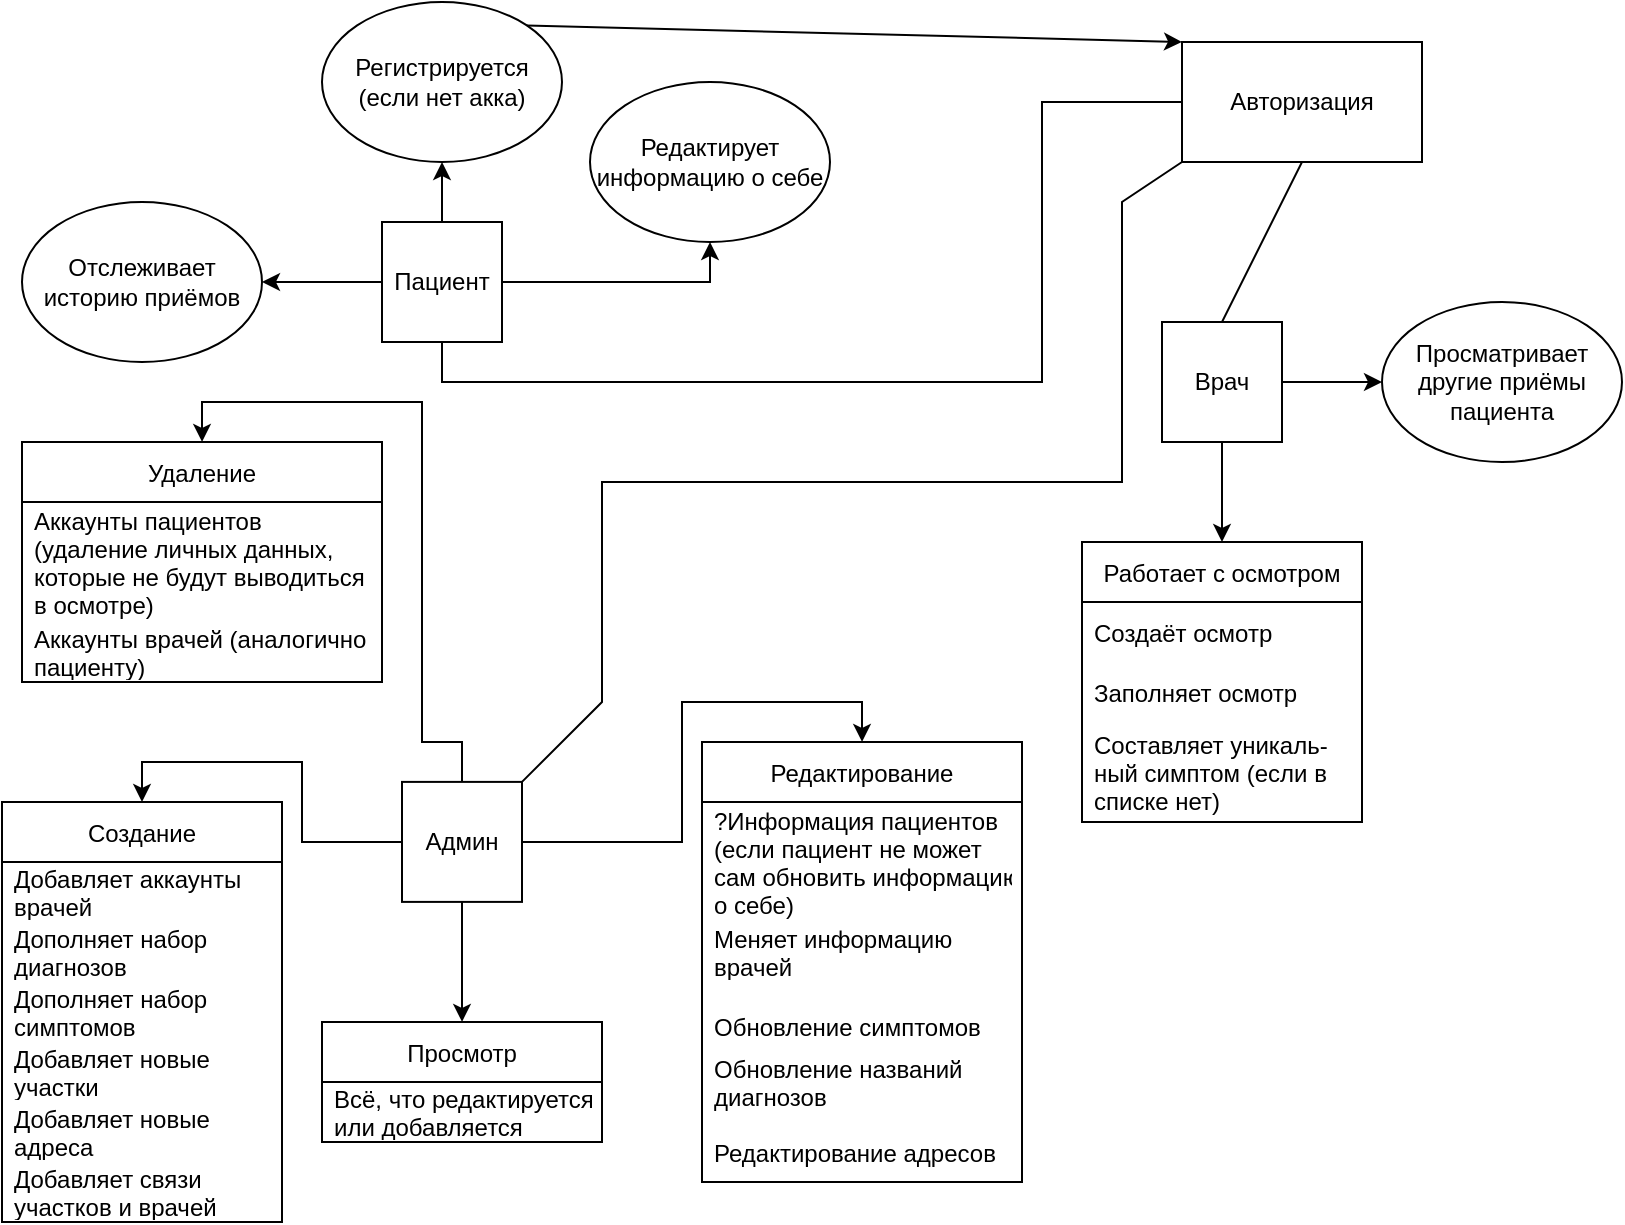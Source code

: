 <mxfile version="20.3.0" type="device" pages="6"><diagram id="STMAJj8neRGxxWx9P_rT" name="Общий"><mxGraphModel dx="1038" dy="649" grid="1" gridSize="10" guides="1" tooltips="1" connect="1" arrows="1" fold="1" page="1" pageScale="1" pageWidth="827" pageHeight="1169" math="0" shadow="0"><root><mxCell id="0"/><mxCell id="1" parent="0"/><mxCell id="vxgDh4czj6DmxQm876m2-1" value="Авторизация" style="rounded=0;whiteSpace=wrap;html=1;" parent="1" vertex="1"><mxGeometry x="590" y="30" width="120" height="60" as="geometry"/></mxCell><mxCell id="vxgDh4czj6DmxQm876m2-8" style="edgeStyle=orthogonalEdgeStyle;rounded=0;orthogonalLoop=1;jettySize=auto;html=1;entryX=0.5;entryY=1;entryDx=0;entryDy=0;" parent="1" source="vxgDh4czj6DmxQm876m2-2" target="vxgDh4czj6DmxQm876m2-4" edge="1"><mxGeometry relative="1" as="geometry"/></mxCell><mxCell id="vxgDh4czj6DmxQm876m2-9" style="edgeStyle=orthogonalEdgeStyle;rounded=0;orthogonalLoop=1;jettySize=auto;html=1;entryX=1;entryY=0.5;entryDx=0;entryDy=0;" parent="1" source="vxgDh4czj6DmxQm876m2-2" target="vxgDh4czj6DmxQm876m2-5" edge="1"><mxGeometry relative="1" as="geometry"/></mxCell><mxCell id="vxgDh4czj6DmxQm876m2-37" style="edgeStyle=orthogonalEdgeStyle;rounded=0;orthogonalLoop=1;jettySize=auto;html=1;entryX=0.5;entryY=1;entryDx=0;entryDy=0;" parent="1" source="vxgDh4czj6DmxQm876m2-2" target="vxgDh4czj6DmxQm876m2-36" edge="1"><mxGeometry relative="1" as="geometry"/></mxCell><mxCell id="vxgDh4czj6DmxQm876m2-2" value="Пациент" style="rounded=0;whiteSpace=wrap;html=1;" parent="1" vertex="1"><mxGeometry x="190" y="120" width="60" height="60" as="geometry"/></mxCell><mxCell id="vxgDh4czj6DmxQm876m2-18" style="edgeStyle=orthogonalEdgeStyle;rounded=0;orthogonalLoop=1;jettySize=auto;html=1;entryX=0.5;entryY=0;entryDx=0;entryDy=0;" parent="1" source="vxgDh4czj6DmxQm876m2-3" target="vxgDh4czj6DmxQm876m2-11" edge="1"><mxGeometry relative="1" as="geometry"/></mxCell><mxCell id="vxgDh4czj6DmxQm876m2-19" style="edgeStyle=orthogonalEdgeStyle;rounded=0;orthogonalLoop=1;jettySize=auto;html=1;entryX=0;entryY=0.5;entryDx=0;entryDy=0;" parent="1" source="vxgDh4czj6DmxQm876m2-3" target="vxgDh4czj6DmxQm876m2-17" edge="1"><mxGeometry relative="1" as="geometry"/></mxCell><mxCell id="vxgDh4czj6DmxQm876m2-3" value="Врач" style="rounded=0;whiteSpace=wrap;html=1;" parent="1" vertex="1"><mxGeometry x="580" y="170" width="60" height="60" as="geometry"/></mxCell><mxCell id="vxgDh4czj6DmxQm876m2-4" value="Регистрируется (если нет акка)" style="ellipse;whiteSpace=wrap;html=1;" parent="1" vertex="1"><mxGeometry x="160" y="10" width="120" height="80" as="geometry"/></mxCell><mxCell id="vxgDh4czj6DmxQm876m2-5" value="Отслеживает историю приёмов" style="ellipse;whiteSpace=wrap;html=1;" parent="1" vertex="1"><mxGeometry x="10" y="110" width="120" height="80" as="geometry"/></mxCell><mxCell id="vxgDh4czj6DmxQm876m2-11" value="Работает с осмотром" style="swimlane;fontStyle=0;childLayout=stackLayout;horizontal=1;startSize=30;horizontalStack=0;resizeParent=1;resizeParentMax=0;resizeLast=0;collapsible=1;marginBottom=0;" parent="1" vertex="1"><mxGeometry x="540" y="280" width="140" height="140" as="geometry"><mxRectangle x="620" y="360" width="160" height="30" as="alternateBounds"/></mxGeometry></mxCell><mxCell id="vxgDh4czj6DmxQm876m2-12" value="Создаёт осмотр" style="text;strokeColor=none;fillColor=none;align=left;verticalAlign=middle;spacingLeft=4;spacingRight=4;overflow=hidden;points=[[0,0.5],[1,0.5]];portConstraint=eastwest;rotatable=0;" parent="vxgDh4czj6DmxQm876m2-11" vertex="1"><mxGeometry y="30" width="140" height="30" as="geometry"/></mxCell><mxCell id="vxgDh4czj6DmxQm876m2-13" value="Заполняет осмотр" style="text;strokeColor=none;fillColor=none;align=left;verticalAlign=middle;spacingLeft=4;spacingRight=4;overflow=hidden;points=[[0,0.5],[1,0.5]];portConstraint=eastwest;rotatable=0;" parent="vxgDh4czj6DmxQm876m2-11" vertex="1"><mxGeometry y="60" width="140" height="30" as="geometry"/></mxCell><mxCell id="vxgDh4czj6DmxQm876m2-14" value="Составляет уникаль-&#10;ный симптом (если в &#10;списке нет)" style="text;strokeColor=none;fillColor=none;align=left;verticalAlign=middle;spacingLeft=4;spacingRight=4;overflow=hidden;points=[[0,0.5],[1,0.5]];portConstraint=eastwest;rotatable=0;" parent="vxgDh4czj6DmxQm876m2-11" vertex="1"><mxGeometry y="90" width="140" height="50" as="geometry"/></mxCell><mxCell id="vxgDh4czj6DmxQm876m2-17" value="Просматривает другие приёмы пациента" style="ellipse;whiteSpace=wrap;html=1;" parent="1" vertex="1"><mxGeometry x="690" y="160" width="120" height="80" as="geometry"/></mxCell><mxCell id="vxgDh4czj6DmxQm876m2-23" value="Создание" style="swimlane;fontStyle=0;childLayout=stackLayout;horizontal=1;startSize=30;horizontalStack=0;resizeParent=1;resizeParentMax=0;resizeLast=0;collapsible=1;marginBottom=0;" parent="1" vertex="1"><mxGeometry y="410" width="140" height="210" as="geometry"/></mxCell><mxCell id="vxgDh4czj6DmxQm876m2-25" value="Добавляет аккаунты&#10;врачей" style="text;strokeColor=none;fillColor=none;align=left;verticalAlign=middle;spacingLeft=4;spacingRight=4;overflow=hidden;points=[[0,0.5],[1,0.5]];portConstraint=eastwest;rotatable=0;" parent="vxgDh4czj6DmxQm876m2-23" vertex="1"><mxGeometry y="30" width="140" height="30" as="geometry"/></mxCell><mxCell id="vxgDh4czj6DmxQm876m2-26" value="Дополняет набор&#10;диагнозов" style="text;strokeColor=none;fillColor=none;align=left;verticalAlign=middle;spacingLeft=4;spacingRight=4;overflow=hidden;points=[[0,0.5],[1,0.5]];portConstraint=eastwest;rotatable=0;" parent="vxgDh4czj6DmxQm876m2-23" vertex="1"><mxGeometry y="60" width="140" height="30" as="geometry"/></mxCell><mxCell id="vxgDh4czj6DmxQm876m2-46" value="Дополняет набор&#10;симптомов" style="text;strokeColor=none;fillColor=none;align=left;verticalAlign=middle;spacingLeft=4;spacingRight=4;overflow=hidden;points=[[0,0.5],[1,0.5]];portConstraint=eastwest;rotatable=0;" parent="vxgDh4czj6DmxQm876m2-23" vertex="1"><mxGeometry y="90" width="140" height="30" as="geometry"/></mxCell><mxCell id="vxgDh4czj6DmxQm876m2-24" value="Добавляет новые &#10;участки" style="text;strokeColor=none;fillColor=none;align=left;verticalAlign=middle;spacingLeft=4;spacingRight=4;overflow=hidden;points=[[0,0.5],[1,0.5]];portConstraint=eastwest;rotatable=0;" parent="vxgDh4czj6DmxQm876m2-23" vertex="1"><mxGeometry y="120" width="140" height="30" as="geometry"/></mxCell><mxCell id="vxgDh4czj6DmxQm876m2-50" value="Добавляет новые &#10;адреса" style="text;strokeColor=none;fillColor=none;align=left;verticalAlign=middle;spacingLeft=4;spacingRight=4;overflow=hidden;points=[[0,0.5],[1,0.5]];portConstraint=eastwest;rotatable=0;" parent="vxgDh4czj6DmxQm876m2-23" vertex="1"><mxGeometry y="150" width="140" height="30" as="geometry"/></mxCell><mxCell id="vxgDh4czj6DmxQm876m2-51" value="Добавляет связи&#10;участков и врачей" style="text;strokeColor=none;fillColor=none;align=left;verticalAlign=middle;spacingLeft=4;spacingRight=4;overflow=hidden;points=[[0,0.5],[1,0.5]];portConstraint=eastwest;rotatable=0;" parent="vxgDh4czj6DmxQm876m2-23" vertex="1"><mxGeometry y="180" width="140" height="30" as="geometry"/></mxCell><mxCell id="vxgDh4czj6DmxQm876m2-31" value="Редактирование" style="swimlane;fontStyle=0;childLayout=stackLayout;horizontal=1;startSize=30;horizontalStack=0;resizeParent=1;resizeParentMax=0;resizeLast=0;collapsible=1;marginBottom=0;" parent="1" vertex="1"><mxGeometry x="350" y="379.95" width="160" height="220" as="geometry"/></mxCell><mxCell id="vxgDh4czj6DmxQm876m2-45" value="?Информация пациентов &#10;(если пациент не может &#10;сам обновить информацию&#10;о себе)" style="text;strokeColor=none;fillColor=none;align=left;verticalAlign=middle;spacingLeft=4;spacingRight=4;overflow=hidden;points=[[0,0.5],[1,0.5]];portConstraint=eastwest;rotatable=0;" parent="vxgDh4czj6DmxQm876m2-31" vertex="1"><mxGeometry y="30" width="160" height="60" as="geometry"/></mxCell><mxCell id="vxgDh4czj6DmxQm876m2-33" value="Меняет информацию&#10;врачей" style="text;strokeColor=none;fillColor=none;align=left;verticalAlign=middle;spacingLeft=4;spacingRight=4;overflow=hidden;points=[[0,0.5],[1,0.5]];portConstraint=eastwest;rotatable=0;" parent="vxgDh4czj6DmxQm876m2-31" vertex="1"><mxGeometry y="90" width="160" height="30" as="geometry"/></mxCell><mxCell id="vxgDh4czj6DmxQm876m2-39" value="&#10;Обновление симптомов" style="text;strokeColor=none;fillColor=none;align=left;verticalAlign=middle;spacingLeft=4;spacingRight=4;overflow=hidden;points=[[0,0.5],[1,0.5]];portConstraint=eastwest;rotatable=0;" parent="vxgDh4czj6DmxQm876m2-31" vertex="1"><mxGeometry y="120" width="160" height="30" as="geometry"/></mxCell><mxCell id="vxgDh4czj6DmxQm876m2-48" value="Обновление названий &#10;диагнозов" style="text;strokeColor=none;fillColor=none;align=left;verticalAlign=middle;spacingLeft=4;spacingRight=4;overflow=hidden;points=[[0,0.5],[1,0.5]];portConstraint=eastwest;rotatable=0;" parent="vxgDh4czj6DmxQm876m2-31" vertex="1"><mxGeometry y="150" width="160" height="40" as="geometry"/></mxCell><mxCell id="vxgDh4czj6DmxQm876m2-49" value="Редактирование адресов" style="text;strokeColor=none;fillColor=none;align=left;verticalAlign=middle;spacingLeft=4;spacingRight=4;overflow=hidden;points=[[0,0.5],[1,0.5]];portConstraint=eastwest;rotatable=0;" parent="vxgDh4czj6DmxQm876m2-31" vertex="1"><mxGeometry y="190" width="160" height="30" as="geometry"/></mxCell><mxCell id="vxgDh4czj6DmxQm876m2-57" style="edgeStyle=orthogonalEdgeStyle;rounded=0;orthogonalLoop=1;jettySize=auto;html=1;entryX=0.5;entryY=0;entryDx=0;entryDy=0;" parent="1" source="vxgDh4czj6DmxQm876m2-35" target="vxgDh4czj6DmxQm876m2-31" edge="1"><mxGeometry relative="1" as="geometry"><Array as="points"><mxPoint x="340" y="429.95"/><mxPoint x="340" y="359.95"/><mxPoint x="430" y="359.95"/></Array></mxGeometry></mxCell><mxCell id="vxgDh4czj6DmxQm876m2-58" style="edgeStyle=orthogonalEdgeStyle;rounded=0;orthogonalLoop=1;jettySize=auto;html=1;entryX=0.5;entryY=0;entryDx=0;entryDy=0;" parent="1" source="vxgDh4czj6DmxQm876m2-35" target="vxgDh4czj6DmxQm876m2-23" edge="1"><mxGeometry relative="1" as="geometry"><Array as="points"><mxPoint x="150" y="429.95"/><mxPoint x="150" y="389.95"/><mxPoint x="70" y="389.95"/></Array></mxGeometry></mxCell><mxCell id="vxgDh4czj6DmxQm876m2-59" style="edgeStyle=orthogonalEdgeStyle;rounded=0;orthogonalLoop=1;jettySize=auto;html=1;entryX=0.5;entryY=0;entryDx=0;entryDy=0;" parent="1" source="vxgDh4czj6DmxQm876m2-35" target="vxgDh4czj6DmxQm876m2-40" edge="1"><mxGeometry relative="1" as="geometry"><Array as="points"><mxPoint x="230" y="380"/><mxPoint x="210" y="380"/><mxPoint x="210" y="210"/><mxPoint x="100" y="210"/></Array></mxGeometry></mxCell><mxCell id="vxgDh4czj6DmxQm876m2-60" style="edgeStyle=orthogonalEdgeStyle;rounded=0;orthogonalLoop=1;jettySize=auto;html=1;entryX=0.5;entryY=0;entryDx=0;entryDy=0;" parent="1" source="vxgDh4czj6DmxQm876m2-35" target="vxgDh4czj6DmxQm876m2-53" edge="1"><mxGeometry relative="1" as="geometry"/></mxCell><mxCell id="vxgDh4czj6DmxQm876m2-35" value="Админ" style="whiteSpace=wrap;html=1;aspect=fixed;" parent="1" vertex="1"><mxGeometry x="200" y="399.95" width="60" height="60" as="geometry"/></mxCell><mxCell id="vxgDh4czj6DmxQm876m2-36" value="Редактирует информацию о себе" style="ellipse;whiteSpace=wrap;html=1;" parent="1" vertex="1"><mxGeometry x="294" y="50" width="120" height="80" as="geometry"/></mxCell><mxCell id="vxgDh4czj6DmxQm876m2-40" value="Удаление" style="swimlane;fontStyle=0;childLayout=stackLayout;horizontal=1;startSize=30;horizontalStack=0;resizeParent=1;resizeParentMax=0;resizeLast=0;collapsible=1;marginBottom=0;" parent="1" vertex="1"><mxGeometry x="10" y="229.95" width="180" height="120" as="geometry"/></mxCell><mxCell id="vxgDh4czj6DmxQm876m2-41" value="Аккаунты пациентов &#10;(удаление личных данных, &#10;которые не будут выводиться &#10;в осмотре)" style="text;strokeColor=none;fillColor=none;align=left;verticalAlign=middle;spacingLeft=4;spacingRight=4;overflow=hidden;points=[[0,0.5],[1,0.5]];portConstraint=eastwest;rotatable=0;" parent="vxgDh4czj6DmxQm876m2-40" vertex="1"><mxGeometry y="30" width="180" height="60" as="geometry"/></mxCell><mxCell id="vxgDh4czj6DmxQm876m2-42" value="Аккаунты врачей (аналогично &#10;пациенту)" style="text;strokeColor=none;fillColor=none;align=left;verticalAlign=middle;spacingLeft=4;spacingRight=4;overflow=hidden;points=[[0,0.5],[1,0.5]];portConstraint=eastwest;rotatable=0;" parent="vxgDh4czj6DmxQm876m2-40" vertex="1"><mxGeometry y="90" width="180" height="30" as="geometry"/></mxCell><mxCell id="vxgDh4czj6DmxQm876m2-53" value="Просмотр" style="swimlane;fontStyle=0;childLayout=stackLayout;horizontal=1;startSize=30;horizontalStack=0;resizeParent=1;resizeParentMax=0;resizeLast=0;collapsible=1;marginBottom=0;" parent="1" vertex="1"><mxGeometry x="160" y="519.95" width="140" height="60" as="geometry"/></mxCell><mxCell id="vxgDh4czj6DmxQm876m2-54" value="Всё, что редактируется &#10;или добавляется" style="text;strokeColor=none;fillColor=none;align=left;verticalAlign=middle;spacingLeft=4;spacingRight=4;overflow=hidden;points=[[0,0.5],[1,0.5]];portConstraint=eastwest;rotatable=0;" parent="vxgDh4czj6DmxQm876m2-53" vertex="1"><mxGeometry y="30" width="140" height="30" as="geometry"/></mxCell><mxCell id="vxgDh4czj6DmxQm876m2-61" value="" style="endArrow=none;html=1;rounded=0;entryX=0;entryY=0.5;entryDx=0;entryDy=0;exitX=0.5;exitY=1;exitDx=0;exitDy=0;" parent="1" source="vxgDh4czj6DmxQm876m2-2" target="vxgDh4czj6DmxQm876m2-1" edge="1"><mxGeometry width="50" height="50" relative="1" as="geometry"><mxPoint x="390" y="350" as="sourcePoint"/><mxPoint x="440" y="300" as="targetPoint"/><Array as="points"><mxPoint x="220" y="200"/><mxPoint x="520" y="200"/><mxPoint x="520" y="60"/></Array></mxGeometry></mxCell><mxCell id="vxgDh4czj6DmxQm876m2-62" value="" style="endArrow=none;html=1;rounded=0;entryX=0.5;entryY=0;entryDx=0;entryDy=0;exitX=0.5;exitY=1;exitDx=0;exitDy=0;" parent="1" source="vxgDh4czj6DmxQm876m2-1" target="vxgDh4czj6DmxQm876m2-3" edge="1"><mxGeometry width="50" height="50" relative="1" as="geometry"><mxPoint x="390" y="350" as="sourcePoint"/><mxPoint x="440" y="300" as="targetPoint"/></mxGeometry></mxCell><mxCell id="vxgDh4czj6DmxQm876m2-63" value="" style="endArrow=none;html=1;rounded=0;entryX=0;entryY=1;entryDx=0;entryDy=0;exitX=1;exitY=0;exitDx=0;exitDy=0;" parent="1" source="vxgDh4czj6DmxQm876m2-35" target="vxgDh4czj6DmxQm876m2-1" edge="1"><mxGeometry width="50" height="50" relative="1" as="geometry"><mxPoint x="390" y="350" as="sourcePoint"/><mxPoint x="440" y="300" as="targetPoint"/><Array as="points"><mxPoint x="300" y="360"/><mxPoint x="300" y="250"/><mxPoint x="560" y="250"/><mxPoint x="560" y="110"/></Array></mxGeometry></mxCell><mxCell id="jBz7zmIiFwQtgoCBFrXn-1" value="" style="endArrow=classic;html=1;rounded=0;exitX=1;exitY=0;exitDx=0;exitDy=0;entryX=0;entryY=0;entryDx=0;entryDy=0;" parent="1" source="vxgDh4czj6DmxQm876m2-4" target="vxgDh4czj6DmxQm876m2-1" edge="1"><mxGeometry width="50" height="50" relative="1" as="geometry"><mxPoint x="390" y="360" as="sourcePoint"/><mxPoint x="440" y="310" as="targetPoint"/></mxGeometry></mxCell></root></mxGraphModel></diagram><diagram id="o5lsmYuv9_01qPW5cBTo" name="Врач"><mxGraphModel dx="2249" dy="864" grid="1" gridSize="10" guides="1" tooltips="1" connect="1" arrows="1" fold="1" page="1" pageScale="1" pageWidth="827" pageHeight="1169" math="0" shadow="0"><root><mxCell id="0"/><mxCell id="1" parent="0"/><mxCell id="X2ELF2vNzZWWFmrK18Xs-1" style="edgeStyle=orthogonalEdgeStyle;rounded=0;orthogonalLoop=1;jettySize=auto;html=1;entryX=0.5;entryY=0;entryDx=0;entryDy=0;" parent="1" source="X2ELF2vNzZWWFmrK18Xs-3" target="X2ELF2vNzZWWFmrK18Xs-4" edge="1"><mxGeometry relative="1" as="geometry"><Array as="points"><mxPoint x="100" y="240"/><mxPoint x="320" y="240"/></Array></mxGeometry></mxCell><mxCell id="X2ELF2vNzZWWFmrK18Xs-2" style="edgeStyle=orthogonalEdgeStyle;rounded=0;orthogonalLoop=1;jettySize=auto;html=1;entryX=0;entryY=0.5;entryDx=0;entryDy=0;" parent="1" source="X2ELF2vNzZWWFmrK18Xs-3" target="X2ELF2vNzZWWFmrK18Xs-8" edge="1"><mxGeometry relative="1" as="geometry"/></mxCell><mxCell id="X2ELF2vNzZWWFmrK18Xs-3" value="Врач" style="rounded=0;whiteSpace=wrap;html=1;" parent="1" vertex="1"><mxGeometry x="70" y="70" width="60" height="60" as="geometry"/></mxCell><mxCell id="X2ELF2vNzZWWFmrK18Xs-4" value="Работает с осмотром" style="swimlane;fontStyle=0;childLayout=stackLayout;horizontal=1;startSize=30;horizontalStack=0;resizeParent=1;resizeParentMax=0;resizeLast=0;collapsible=1;marginBottom=0;" parent="1" vertex="1"><mxGeometry x="240" y="350" width="160" height="140" as="geometry"><mxRectangle x="620" y="360" width="160" height="30" as="alternateBounds"/></mxGeometry></mxCell><mxCell id="X2ELF2vNzZWWFmrK18Xs-5" value="Создаёт осмотр (пустая &#10;форма)" style="text;strokeColor=none;fillColor=none;align=left;verticalAlign=middle;spacingLeft=4;spacingRight=4;overflow=hidden;points=[[0,0.5],[1,0.5]];portConstraint=eastwest;rotatable=0;" parent="X2ELF2vNzZWWFmrK18Xs-4" vertex="1"><mxGeometry y="30" width="160" height="30" as="geometry"/></mxCell><mxCell id="X2ELF2vNzZWWFmrK18Xs-6" value="Заполняет осмотр (вносит &#10;данные в форму)" style="text;strokeColor=none;fillColor=none;align=left;verticalAlign=middle;spacingLeft=4;spacingRight=4;overflow=hidden;points=[[0,0.5],[1,0.5]];portConstraint=eastwest;rotatable=0;" parent="X2ELF2vNzZWWFmrK18Xs-4" vertex="1"><mxGeometry y="60" width="160" height="30" as="geometry"/></mxCell><mxCell id="X2ELF2vNzZWWFmrK18Xs-7" value="Составляет уникаль-&#10;ный симптом (если в &#10;списке нет)" style="text;strokeColor=none;fillColor=none;align=left;verticalAlign=middle;spacingLeft=4;spacingRight=4;overflow=hidden;points=[[0,0.5],[1,0.5]];portConstraint=eastwest;rotatable=0;" parent="X2ELF2vNzZWWFmrK18Xs-4" vertex="1"><mxGeometry y="90" width="160" height="50" as="geometry"/></mxCell><mxCell id="X2ELF2vNzZWWFmrK18Xs-15" style="edgeStyle=orthogonalEdgeStyle;rounded=0;orthogonalLoop=1;jettySize=auto;html=1;entryX=0;entryY=0.5;entryDx=0;entryDy=0;" parent="1" source="X2ELF2vNzZWWFmrK18Xs-8" target="X2ELF2vNzZWWFmrK18Xs-13" edge="1"><mxGeometry relative="1" as="geometry"/></mxCell><mxCell id="X2ELF2vNzZWWFmrK18Xs-16" style="edgeStyle=orthogonalEdgeStyle;rounded=0;orthogonalLoop=1;jettySize=auto;html=1;entryX=0;entryY=0.5;entryDx=0;entryDy=0;" parent="1" source="X2ELF2vNzZWWFmrK18Xs-8" target="X2ELF2vNzZWWFmrK18Xs-14" edge="1"><mxGeometry relative="1" as="geometry"/></mxCell><mxCell id="X2ELF2vNzZWWFmrK18Xs-8" value="Просматривает другие приёмы пациента" style="ellipse;whiteSpace=wrap;html=1;" parent="1" vertex="1"><mxGeometry x="180" y="60" width="120" height="80" as="geometry"/></mxCell><mxCell id="X2ELF2vNzZWWFmrK18Xs-18" style="edgeStyle=orthogonalEdgeStyle;rounded=0;orthogonalLoop=1;jettySize=auto;html=1;entryX=0;entryY=0.5;entryDx=0;entryDy=0;exitX=1;exitY=0.25;exitDx=0;exitDy=0;" parent="1" source="X2ELF2vNzZWWFmrK18Xs-13" target="X2ELF2vNzZWWFmrK18Xs-17" edge="1"><mxGeometry relative="1" as="geometry"/></mxCell><mxCell id="X2ELF2vNzZWWFmrK18Xs-13" value="Получить краткий список всех приёмов пациента" style="text;html=1;strokeColor=none;fillColor=#d5e8d4;align=center;verticalAlign=middle;whiteSpace=wrap;rounded=0;" parent="1" vertex="1"><mxGeometry x="340" y="20" width="130" height="60" as="geometry"/></mxCell><mxCell id="X2ELF2vNzZWWFmrK18Xs-47" style="edgeStyle=orthogonalEdgeStyle;rounded=0;orthogonalLoop=1;jettySize=auto;html=1;entryX=0;entryY=0.5;entryDx=0;entryDy=0;exitX=1;exitY=0.25;exitDx=0;exitDy=0;" parent="1" source="X2ELF2vNzZWWFmrK18Xs-14" target="X2ELF2vNzZWWFmrK18Xs-21" edge="1"><mxGeometry relative="1" as="geometry"/></mxCell><mxCell id="X2ELF2vNzZWWFmrK18Xs-14" value="Получить конкретный приём по id" style="text;html=1;strokeColor=none;fillColor=#d5e8d4;align=center;verticalAlign=middle;whiteSpace=wrap;rounded=0;" parent="1" vertex="1"><mxGeometry x="340" y="150" width="115" height="40" as="geometry"/></mxCell><mxCell id="X2ELF2vNzZWWFmrK18Xs-17" value="pacient_id" style="rounded=0;whiteSpace=wrap;html=1;" parent="1" vertex="1"><mxGeometry x="510" y="25" width="90" height="20" as="geometry"/></mxCell><mxCell id="X2ELF2vNzZWWFmrK18Xs-20" style="edgeStyle=orthogonalEdgeStyle;rounded=0;orthogonalLoop=1;jettySize=auto;html=1;entryX=1;entryY=0.75;entryDx=0;entryDy=0;" parent="1" source="X2ELF2vNzZWWFmrK18Xs-19" target="X2ELF2vNzZWWFmrK18Xs-13" edge="1"><mxGeometry relative="1" as="geometry"/></mxCell><mxCell id="X2ELF2vNzZWWFmrK18Xs-19" value="{&quot;check_ups&quot; : [&lt;br&gt;check_up{&lt;br&gt;check_up_id, date, &lt;b&gt;doctor_FIO&lt;/b&gt;, patient_id, &lt;b&gt;diagnosis_name&lt;/b&gt;&lt;br&gt;},....&lt;br&gt;]}" style="rounded=0;whiteSpace=wrap;html=1;" parent="1" vertex="1"><mxGeometry x="620" y="10" width="130" height="110" as="geometry"/></mxCell><mxCell id="X2ELF2vNzZWWFmrK18Xs-21" value="check_up_id" style="rounded=0;whiteSpace=wrap;html=1;" parent="1" vertex="1"><mxGeometry x="500" y="150" width="80" height="20" as="geometry"/></mxCell><mxCell id="X2ELF2vNzZWWFmrK18Xs-24" style="edgeStyle=orthogonalEdgeStyle;rounded=0;orthogonalLoop=1;jettySize=auto;html=1;entryX=1;entryY=0.75;entryDx=0;entryDy=0;" parent="1" source="X2ELF2vNzZWWFmrK18Xs-23" target="X2ELF2vNzZWWFmrK18Xs-14" edge="1"><mxGeometry relative="1" as="geometry"><Array as="points"><mxPoint x="538" y="220"/><mxPoint x="538" y="180"/></Array></mxGeometry></mxCell><mxCell id="X2ELF2vNzZWWFmrK18Xs-23" value="{&quot;check_up&quot; : [&lt;br&gt;check_up_id, &lt;b&gt;check_up_place&lt;/b&gt;, date, &lt;b&gt;doctor_FIO&lt;/b&gt;, &lt;b&gt;diagnosis_name&lt;/b&gt;, prescription, &lt;b&gt;symptoms_name_list[ ]&lt;/b&gt;&lt;br&gt;]}" style="rounded=0;whiteSpace=wrap;html=1;" parent="1" vertex="1"><mxGeometry x="620" y="160" width="150" height="120" as="geometry"/></mxCell><mxCell id="X2ELF2vNzZWWFmrK18Xs-25" value="" style="endArrow=classic;html=1;rounded=0;entryX=1;entryY=0.5;entryDx=0;entryDy=0;exitX=0;exitY=0.5;exitDx=0;exitDy=0;" parent="1" source="X2ELF2vNzZWWFmrK18Xs-26" target="X2ELF2vNzZWWFmrK18Xs-5" edge="1"><mxGeometry width="50" height="50" relative="1" as="geometry"><mxPoint x="450" y="470" as="sourcePoint"/><mxPoint x="430" y="410" as="targetPoint"/></mxGeometry></mxCell><mxCell id="X2ELF2vNzZWWFmrK18Xs-26" value="Получить список симтомов &#10;(при создании осмотра)" style="text;strokeColor=none;fillColor=#d5e8d4;align=left;verticalAlign=middle;spacingLeft=4;spacingRight=4;overflow=hidden;points=[[0,0.5],[1,0.5]];portConstraint=eastwest;rotatable=0;" parent="1" vertex="1"><mxGeometry x="442.5" y="370" width="170" height="30" as="geometry"/></mxCell><mxCell id="X2ELF2vNzZWWFmrK18Xs-28" style="edgeStyle=orthogonalEdgeStyle;rounded=0;orthogonalLoop=1;jettySize=auto;html=1;entryX=0;entryY=0.5;entryDx=0;entryDy=0;exitX=0.997;exitY=0.17;exitDx=0;exitDy=0;exitPerimeter=0;" parent="1" source="X2ELF2vNzZWWFmrK18Xs-26" target="X2ELF2vNzZWWFmrK18Xs-27" edge="1"><mxGeometry relative="1" as="geometry"><mxPoint x="622.5" y="330" as="sourcePoint"/></mxGeometry></mxCell><mxCell id="X2ELF2vNzZWWFmrK18Xs-27" value="" style="rounded=0;whiteSpace=wrap;html=1;" parent="1" vertex="1"><mxGeometry x="672.5" y="370" width="30" height="10" as="geometry"/></mxCell><mxCell id="X2ELF2vNzZWWFmrK18Xs-30" style="edgeStyle=orthogonalEdgeStyle;rounded=0;orthogonalLoop=1;jettySize=auto;html=1;entryX=1.01;entryY=0.78;entryDx=0;entryDy=0;entryPerimeter=0;" parent="1" source="X2ELF2vNzZWWFmrK18Xs-29" target="X2ELF2vNzZWWFmrK18Xs-26" edge="1"><mxGeometry relative="1" as="geometry"/></mxCell><mxCell id="X2ELF2vNzZWWFmrK18Xs-29" value="{&quot;symptom_list&quot;:[{&lt;br&gt;symptom_id, symptom_name},....&lt;br&gt;]}" style="rounded=0;whiteSpace=wrap;html=1;" parent="1" vertex="1"><mxGeometry x="680" y="384" width="120" height="60" as="geometry"/></mxCell><mxCell id="X2ELF2vNzZWWFmrK18Xs-46" style="edgeStyle=orthogonalEdgeStyle;rounded=0;orthogonalLoop=1;jettySize=auto;html=1;entryX=0.5;entryY=0;entryDx=0;entryDy=0;exitX=0.823;exitY=1.022;exitDx=0;exitDy=0;exitPerimeter=0;" parent="1" source="X2ELF2vNzZWWFmrK18Xs-31" target="X2ELF2vNzZWWFmrK18Xs-35" edge="1"><mxGeometry relative="1" as="geometry"/></mxCell><mxCell id="X2ELF2vNzZWWFmrK18Xs-31" value="Отправить новый осмотр" style="text;strokeColor=none;fillColor=#d5e8d4;align=left;verticalAlign=middle;spacingLeft=4;spacingRight=4;overflow=hidden;points=[[0,0.5],[1,0.5]];portConstraint=eastwest;rotatable=0;" parent="1" vertex="1"><mxGeometry x="240" y="520" width="160" height="30" as="geometry"/></mxCell><mxCell id="X2ELF2vNzZWWFmrK18Xs-32" value="" style="endArrow=classic;html=1;rounded=0;exitX=0.498;exitY=1.006;exitDx=0;exitDy=0;exitPerimeter=0;" parent="1" source="X2ELF2vNzZWWFmrK18Xs-7" edge="1"><mxGeometry width="50" height="50" relative="1" as="geometry"><mxPoint x="410" y="480" as="sourcePoint"/><mxPoint x="320" y="520" as="targetPoint"/></mxGeometry></mxCell><mxCell id="X2ELF2vNzZWWFmrK18Xs-34" style="edgeStyle=orthogonalEdgeStyle;rounded=0;orthogonalLoop=1;jettySize=auto;html=1;entryX=0.246;entryY=1.022;entryDx=0;entryDy=0;entryPerimeter=0;" parent="1" source="X2ELF2vNzZWWFmrK18Xs-33" target="X2ELF2vNzZWWFmrK18Xs-31" edge="1"><mxGeometry relative="1" as="geometry"/></mxCell><mxCell id="X2ELF2vNzZWWFmrK18Xs-33" value="check_up_id" style="rounded=0;whiteSpace=wrap;html=1;" parent="1" vertex="1"><mxGeometry x="230" y="600" width="80" height="20" as="geometry"/></mxCell><mxCell id="X2ELF2vNzZWWFmrK18Xs-35" value="{&quot;check_up&quot;:&lt;br&gt;{check_up_place_id, patient_id, doctor_id, diagnosis_id, check_up_date, prescription, &lt;b&gt;symptoms_list&lt;/b&gt;[ check_up_id=null ,symptom_id or description&lt;br&gt;]}}" style="rounded=0;whiteSpace=wrap;html=1;" parent="1" vertex="1"><mxGeometry x="350" y="600" width="170" height="120" as="geometry"/></mxCell><mxCell id="X2ELF2vNzZWWFmrK18Xs-39" value="" style="endArrow=classic;html=1;rounded=0;entryX=1;entryY=0.5;entryDx=0;entryDy=0;exitX=0;exitY=0.5;exitDx=0;exitDy=0;" parent="1" source="X2ELF2vNzZWWFmrK18Xs-40" target="X2ELF2vNzZWWFmrK18Xs-5" edge="1"><mxGeometry width="50" height="50" relative="1" as="geometry"><mxPoint x="450" y="480" as="sourcePoint"/><mxPoint x="460" y="410" as="targetPoint"/></mxGeometry></mxCell><mxCell id="X2ELF2vNzZWWFmrK18Xs-40" value="Получить список мест осмотра" style="text;strokeColor=none;fillColor=#d5e8d4;align=left;verticalAlign=middle;spacingLeft=4;spacingRight=4;overflow=hidden;points=[[0,0.5],[1,0.5]];portConstraint=eastwest;rotatable=0;" parent="1" vertex="1"><mxGeometry x="436.25" y="410" width="182.5" height="30" as="geometry"/></mxCell><mxCell id="X2ELF2vNzZWWFmrK18Xs-42" style="edgeStyle=orthogonalEdgeStyle;rounded=0;orthogonalLoop=1;jettySize=auto;html=1;entryX=0;entryY=0.5;entryDx=0;entryDy=0;exitX=1.004;exitY=0.292;exitDx=0;exitDy=0;exitPerimeter=0;" parent="1" source="X2ELF2vNzZWWFmrK18Xs-40" target="X2ELF2vNzZWWFmrK18Xs-43" edge="1"><mxGeometry relative="1" as="geometry"><mxPoint x="619.49" y="465.1" as="sourcePoint"/></mxGeometry></mxCell><mxCell id="X2ELF2vNzZWWFmrK18Xs-43" value="" style="rounded=0;whiteSpace=wrap;html=1;" parent="1" vertex="1"><mxGeometry x="679" y="455" width="30" height="10" as="geometry"/></mxCell><mxCell id="X2ELF2vNzZWWFmrK18Xs-45" style="edgeStyle=orthogonalEdgeStyle;rounded=0;orthogonalLoop=1;jettySize=auto;html=1;entryX=1.002;entryY=0.78;entryDx=0;entryDy=0;entryPerimeter=0;" parent="1" source="X2ELF2vNzZWWFmrK18Xs-44" target="X2ELF2vNzZWWFmrK18Xs-40" edge="1"><mxGeometry relative="1" as="geometry"/></mxCell><mxCell id="X2ELF2vNzZWWFmrK18Xs-44" value="{&quot;check_up_places&quot;:[{&lt;br&gt;check_up_place_id, place},....&lt;br&gt;]}" style="rounded=0;whiteSpace=wrap;html=1;" parent="1" vertex="1"><mxGeometry x="564" y="470" width="120" height="60" as="geometry"/></mxCell><mxCell id="X2ELF2vNzZWWFmrK18Xs-48" value="" style="endArrow=classic;html=1;rounded=0;entryX=0;entryY=0.5;entryDx=0;entryDy=0;exitX=1;exitY=0.5;exitDx=0;exitDy=0;" parent="1" source="X2ELF2vNzZWWFmrK18Xs-49" target="X2ELF2vNzZWWFmrK18Xs-5" edge="1"><mxGeometry width="50" height="50" relative="1" as="geometry"><mxPoint x="120" y="430" as="sourcePoint"/><mxPoint x="170" y="380" as="targetPoint"/></mxGeometry></mxCell><mxCell id="X2ELF2vNzZWWFmrK18Xs-51" style="edgeStyle=orthogonalEdgeStyle;rounded=0;orthogonalLoop=1;jettySize=auto;html=1;entryX=1;entryY=0.5;entryDx=0;entryDy=0;exitX=0;exitY=0.25;exitDx=0;exitDy=0;" parent="1" source="X2ELF2vNzZWWFmrK18Xs-49" target="X2ELF2vNzZWWFmrK18Xs-50" edge="1"><mxGeometry relative="1" as="geometry"/></mxCell><mxCell id="ptidHTQuWzNwxTB5Cev5-1" style="edgeStyle=orthogonalEdgeStyle;rounded=0;orthogonalLoop=1;jettySize=auto;html=1;entryX=0.5;entryY=0;entryDx=0;entryDy=0;exitX=0.5;exitY=0;exitDx=0;exitDy=0;" parent="1" source="X2ELF2vNzZWWFmrK18Xs-49" target="X2ELF2vNzZWWFmrK18Xs-8" edge="1"><mxGeometry relative="1" as="geometry"><Array as="points"><mxPoint x="115" y="270"/><mxPoint x="50" y="270"/><mxPoint x="50" y="40"/><mxPoint x="240" y="40"/></Array></mxGeometry></mxCell><mxCell id="X2ELF2vNzZWWFmrK18Xs-49" value="Получить список всех пациентов на участке врача" style="text;html=1;strokeColor=none;fillColor=#d5e8d4;align=center;verticalAlign=middle;whiteSpace=wrap;rounded=0;" parent="1" vertex="1"><mxGeometry x="30" y="380" width="170" height="30" as="geometry"/></mxCell><mxCell id="X2ELF2vNzZWWFmrK18Xs-50" value="doctor_id" style="rounded=0;whiteSpace=wrap;html=1;" parent="1" vertex="1"><mxGeometry x="-80" y="378" width="70" height="20" as="geometry"/></mxCell><mxCell id="X2ELF2vNzZWWFmrK18Xs-53" style="edgeStyle=orthogonalEdgeStyle;rounded=0;orthogonalLoop=1;jettySize=auto;html=1;entryX=0;entryY=0.75;entryDx=0;entryDy=0;" parent="1" source="X2ELF2vNzZWWFmrK18Xs-52" target="X2ELF2vNzZWWFmrK18Xs-49" edge="1"><mxGeometry relative="1" as="geometry"/></mxCell><mxCell id="X2ELF2vNzZWWFmrK18Xs-52" value="{&quot;pacient_list&quot;:[&lt;br&gt;{pacient_id, &lt;b&gt;pacient_FIO&lt;/b&gt;, &lt;b&gt;gender&lt;/b&gt;, born_date, email},...&lt;br&gt;]}" style="rounded=0;whiteSpace=wrap;html=1;" parent="1" vertex="1"><mxGeometry x="-140" y="410" width="125" height="80" as="geometry"/></mxCell></root></mxGraphModel></diagram><diagram id="Y77inDcEsRzPKV5m5BaD" name="Пациент"><mxGraphModel dx="1038" dy="649" grid="1" gridSize="10" guides="1" tooltips="1" connect="1" arrows="1" fold="1" page="1" pageScale="1" pageWidth="827" pageHeight="1169" math="0" shadow="0"><root><mxCell id="0"/><mxCell id="1" parent="0"/><mxCell id="hnPPRGkqwR3E0gcM2_XN-1" style="edgeStyle=orthogonalEdgeStyle;rounded=0;orthogonalLoop=1;jettySize=auto;html=1;entryX=0.5;entryY=1;entryDx=0;entryDy=0;" parent="1" source="hnPPRGkqwR3E0gcM2_XN-4" target="hnPPRGkqwR3E0gcM2_XN-5" edge="1"><mxGeometry relative="1" as="geometry"/></mxCell><mxCell id="hnPPRGkqwR3E0gcM2_XN-2" style="edgeStyle=orthogonalEdgeStyle;rounded=0;orthogonalLoop=1;jettySize=auto;html=1;entryX=0;entryY=0.5;entryDx=0;entryDy=0;" parent="1" source="hnPPRGkqwR3E0gcM2_XN-4" target="hnPPRGkqwR3E0gcM2_XN-6" edge="1"><mxGeometry relative="1" as="geometry"/></mxCell><mxCell id="hnPPRGkqwR3E0gcM2_XN-3" style="edgeStyle=orthogonalEdgeStyle;rounded=0;orthogonalLoop=1;jettySize=auto;html=1;entryX=0.5;entryY=0;entryDx=0;entryDy=0;" parent="1" source="hnPPRGkqwR3E0gcM2_XN-4" target="hnPPRGkqwR3E0gcM2_XN-7" edge="1"><mxGeometry relative="1" as="geometry"/></mxCell><mxCell id="hnPPRGkqwR3E0gcM2_XN-4" value="Пациент" style="rounded=0;whiteSpace=wrap;html=1;" parent="1" vertex="1"><mxGeometry x="121" y="120" width="60" height="60" as="geometry"/></mxCell><mxCell id="hnPPRGkqwR3E0gcM2_XN-5" value="Регистрируется (если нет акка)" style="ellipse;whiteSpace=wrap;html=1;" parent="1" vertex="1"><mxGeometry x="91" y="10" width="120" height="80" as="geometry"/></mxCell><mxCell id="hnPPRGkqwR3E0gcM2_XN-6" value="Отслеживает историю приёмов" style="ellipse;whiteSpace=wrap;html=1;" parent="1" vertex="1"><mxGeometry x="225" y="110" width="120" height="80" as="geometry"/></mxCell><mxCell id="dNIIg0uMvZ5Bzb5tQUe7-5" style="edgeStyle=orthogonalEdgeStyle;rounded=0;orthogonalLoop=1;jettySize=auto;html=1;entryX=0.5;entryY=0;entryDx=0;entryDy=0;" parent="1" source="hnPPRGkqwR3E0gcM2_XN-7" target="dNIIg0uMvZ5Bzb5tQUe7-4" edge="1"><mxGeometry relative="1" as="geometry"/></mxCell><mxCell id="hnPPRGkqwR3E0gcM2_XN-7" value="Редактирует информацию о себе" style="ellipse;whiteSpace=wrap;html=1;" parent="1" vertex="1"><mxGeometry x="91" y="260" width="120" height="80" as="geometry"/></mxCell><mxCell id="f2DYDYdqLQU1wB_uzBOL-6" value="" style="group;fillColor=#d5e8d4;strokeColor=#82b366;" parent="1" vertex="1" connectable="0"><mxGeometry x="351" y="10" width="455" height="330" as="geometry"/></mxCell><mxCell id="f2DYDYdqLQU1wB_uzBOL-5" value="Уже сделано у врача" style="rounded=0;whiteSpace=wrap;html=1;verticalAlign=top;fillColor=#d5e8d4;strokeColor=none;" parent="f2DYDYdqLQU1wB_uzBOL-6" vertex="1"><mxGeometry width="455" height="330" as="geometry"/></mxCell><mxCell id="hnPPRGkqwR3E0gcM2_XN-9" value="Получить краткую выборку приёмов пациента" style="text;html=1;strokeColor=#82b366;fillColor=#d5e8d4;align=center;verticalAlign=middle;whiteSpace=wrap;rounded=0;" parent="f2DYDYdqLQU1wB_uzBOL-6" vertex="1"><mxGeometry x="40" y="60" width="150" height="50" as="geometry"/></mxCell><mxCell id="hnPPRGkqwR3E0gcM2_XN-10" value="Получить конкретный приём по id&amp;nbsp;" style="text;html=1;strokeColor=#82b366;fillColor=#d5e8d4;align=center;verticalAlign=middle;whiteSpace=wrap;rounded=0;" parent="f2DYDYdqLQU1wB_uzBOL-6" vertex="1"><mxGeometry x="40" y="200" width="110" height="60" as="geometry"/></mxCell><mxCell id="kKyaKTAAPvqLRRdCBXnq-1" style="edgeStyle=orthogonalEdgeStyle;rounded=0;orthogonalLoop=1;jettySize=auto;html=1;entryX=0;entryY=0.5;entryDx=0;entryDy=0;exitX=1;exitY=0.25;exitDx=0;exitDy=0;" parent="f2DYDYdqLQU1wB_uzBOL-6" source="hnPPRGkqwR3E0gcM2_XN-10" target="kKyaKTAAPvqLRRdCBXnq-2" edge="1"><mxGeometry relative="1" as="geometry"><mxPoint x="190" y="220" as="sourcePoint"/></mxGeometry></mxCell><mxCell id="kKyaKTAAPvqLRRdCBXnq-2" value="check_up_id" style="rounded=0;whiteSpace=wrap;html=1;" parent="f2DYDYdqLQU1wB_uzBOL-6" vertex="1"><mxGeometry x="167" y="205" width="80" height="20" as="geometry"/></mxCell><mxCell id="kKyaKTAAPvqLRRdCBXnq-5" style="edgeStyle=orthogonalEdgeStyle;rounded=0;orthogonalLoop=1;jettySize=auto;html=1;entryX=1;entryY=0.75;entryDx=0;entryDy=0;" parent="f2DYDYdqLQU1wB_uzBOL-6" source="kKyaKTAAPvqLRRdCBXnq-4" target="hnPPRGkqwR3E0gcM2_XN-10" edge="1"><mxGeometry relative="1" as="geometry"/></mxCell><mxCell id="kKyaKTAAPvqLRRdCBXnq-4" value="{&quot;check_up&quot; : [&lt;br&gt;check_up_id, &lt;b&gt;check_up_place&lt;/b&gt;, date, &lt;b&gt;doctor_FIO&lt;/b&gt;, &lt;b&gt;diagnosis_name&lt;/b&gt;, prescription, &lt;b&gt;symptoms_name_list[ ]&lt;/b&gt;&lt;br&gt;]}" style="rounded=0;whiteSpace=wrap;html=1;" parent="f2DYDYdqLQU1wB_uzBOL-6" vertex="1"><mxGeometry x="257" y="185" width="150" height="120" as="geometry"/></mxCell><mxCell id="f2DYDYdqLQU1wB_uzBOL-1" style="edgeStyle=orthogonalEdgeStyle;rounded=0;orthogonalLoop=1;jettySize=auto;html=1;entryX=0;entryY=0.5;entryDx=0;entryDy=0;exitX=1;exitY=0.25;exitDx=0;exitDy=0;" parent="f2DYDYdqLQU1wB_uzBOL-6" source="hnPPRGkqwR3E0gcM2_XN-9" target="f2DYDYdqLQU1wB_uzBOL-2" edge="1"><mxGeometry relative="1" as="geometry"><mxPoint x="180" y="45" as="sourcePoint"/></mxGeometry></mxCell><mxCell id="f2DYDYdqLQU1wB_uzBOL-2" value="pacient_id" style="rounded=0;whiteSpace=wrap;html=1;" parent="f2DYDYdqLQU1wB_uzBOL-6" vertex="1"><mxGeometry x="210" y="62" width="90" height="20" as="geometry"/></mxCell><mxCell id="f2DYDYdqLQU1wB_uzBOL-3" style="edgeStyle=orthogonalEdgeStyle;rounded=0;orthogonalLoop=1;jettySize=auto;html=1;entryX=1;entryY=0.75;entryDx=0;entryDy=0;" parent="f2DYDYdqLQU1wB_uzBOL-6" source="f2DYDYdqLQU1wB_uzBOL-4" target="hnPPRGkqwR3E0gcM2_XN-9" edge="1"><mxGeometry relative="1" as="geometry"><mxPoint x="180" y="75" as="targetPoint"/></mxGeometry></mxCell><mxCell id="f2DYDYdqLQU1wB_uzBOL-4" value="{&quot;check_ups&quot; : [&lt;br&gt;check_up{&lt;br&gt;check_up_id, date, &lt;b&gt;doctor_FIO&lt;/b&gt;, patient_id, &lt;b&gt;diagnosis_name&lt;/b&gt;&lt;br&gt;},....&lt;br&gt;]}" style="rounded=0;whiteSpace=wrap;html=1;" parent="f2DYDYdqLQU1wB_uzBOL-6" vertex="1"><mxGeometry x="310" y="42" width="130" height="110" as="geometry"/></mxCell><mxCell id="kKyaKTAAPvqLRRdCBXnq-8" style="edgeStyle=orthogonalEdgeStyle;rounded=0;orthogonalLoop=1;jettySize=auto;html=1;entryX=0;entryY=0.5;entryDx=0;entryDy=0;" parent="1" source="hnPPRGkqwR3E0gcM2_XN-6" target="hnPPRGkqwR3E0gcM2_XN-9" edge="1"><mxGeometry relative="1" as="geometry"/></mxCell><mxCell id="kKyaKTAAPvqLRRdCBXnq-6" style="edgeStyle=orthogonalEdgeStyle;rounded=0;orthogonalLoop=1;jettySize=auto;html=1;entryX=0;entryY=0.5;entryDx=0;entryDy=0;" parent="1" source="hnPPRGkqwR3E0gcM2_XN-6" target="hnPPRGkqwR3E0gcM2_XN-10" edge="1"><mxGeometry relative="1" as="geometry"/></mxCell><mxCell id="dNIIg0uMvZ5Bzb5tQUe7-1" value="{patient_id, first_name, second_name, third_name, phone_number, born_date,&lt;br&gt;gender_id,&amp;nbsp;&lt;br&gt;&lt;b&gt;address&lt;/b&gt;:{street, house, building, flat}(тут в некоторых полях может быть null))}" style="rounded=0;whiteSpace=wrap;html=1;strokeColor=default;fillColor=none;" parent="1" vertex="1"><mxGeometry x="140" y="470" width="189" height="120" as="geometry"/></mxCell><mxCell id="dNIIg0uMvZ5Bzb5tQUe7-7" style="edgeStyle=orthogonalEdgeStyle;rounded=0;orthogonalLoop=1;jettySize=auto;html=1;entryX=0.25;entryY=1;entryDx=0;entryDy=0;" parent="1" source="dNIIg0uMvZ5Bzb5tQUe7-2" target="dNIIg0uMvZ5Bzb5tQUe7-4" edge="1"><mxGeometry relative="1" as="geometry"/></mxCell><mxCell id="dNIIg0uMvZ5Bzb5tQUe7-2" value="patient_id,&lt;br&gt;area_id" style="rounded=0;whiteSpace=wrap;html=1;strokeColor=default;fillColor=none;" parent="1" vertex="1"><mxGeometry x="21" y="470" width="79" height="30" as="geometry"/></mxCell><mxCell id="dNIIg0uMvZ5Bzb5tQUe7-8" style="edgeStyle=orthogonalEdgeStyle;rounded=0;orthogonalLoop=1;jettySize=auto;html=1;entryX=0.5;entryY=0;entryDx=0;entryDy=0;exitX=0.75;exitY=1;exitDx=0;exitDy=0;" parent="1" source="dNIIg0uMvZ5Bzb5tQUe7-4" target="dNIIg0uMvZ5Bzb5tQUe7-1" edge="1"><mxGeometry relative="1" as="geometry"/></mxCell><mxCell id="dNIIg0uMvZ5Bzb5tQUe7-4" value="Отправить форму с информацией о себе" style="text;html=1;align=center;verticalAlign=middle;whiteSpace=wrap;rounded=0;fillColor=#d5e8d4;strokeColor=none;" parent="1" vertex="1"><mxGeometry x="81" y="380" width="140" height="50" as="geometry"/></mxCell><mxCell id="NsAerR4LwGkDiomnCzWj-1" style="edgeStyle=orthogonalEdgeStyle;rounded=0;orthogonalLoop=1;jettySize=auto;html=1;entryX=1;entryY=0.5;entryDx=0;entryDy=0;" parent="1" source="dNIIg0uMvZ5Bzb5tQUe7-9" target="hnPPRGkqwR3E0gcM2_XN-7" edge="1"><mxGeometry relative="1" as="geometry"/></mxCell><mxCell id="NsAerR4LwGkDiomnCzWj-3" style="edgeStyle=orthogonalEdgeStyle;rounded=0;orthogonalLoop=1;jettySize=auto;html=1;entryX=0;entryY=0.5;entryDx=0;entryDy=0;exitX=1;exitY=0.25;exitDx=0;exitDy=0;" parent="1" source="dNIIg0uMvZ5Bzb5tQUe7-9" target="NsAerR4LwGkDiomnCzWj-2" edge="1"><mxGeometry relative="1" as="geometry"/></mxCell><mxCell id="dNIIg0uMvZ5Bzb5tQUe7-9" value="Получить список полов" style="text;html=1;strokeColor=none;fillColor=#d5e8d4;align=center;verticalAlign=middle;whiteSpace=wrap;rounded=0;" parent="1" vertex="1"><mxGeometry x="300" y="370" width="85" height="45" as="geometry"/></mxCell><mxCell id="NsAerR4LwGkDiomnCzWj-2" value="" style="rounded=0;whiteSpace=wrap;html=1;strokeColor=default;fillColor=none;" parent="1" vertex="1"><mxGeometry x="450" y="371" width="50" height="20" as="geometry"/></mxCell><mxCell id="NsAerR4LwGkDiomnCzWj-5" style="edgeStyle=orthogonalEdgeStyle;rounded=0;orthogonalLoop=1;jettySize=auto;html=1;entryX=1;entryY=0.75;entryDx=0;entryDy=0;" parent="1" source="NsAerR4LwGkDiomnCzWj-4" target="dNIIg0uMvZ5Bzb5tQUe7-9" edge="1"><mxGeometry relative="1" as="geometry"/></mxCell><mxCell id="NsAerR4LwGkDiomnCzWj-4" value="[{gender_id, description},...]" style="rounded=0;whiteSpace=wrap;html=1;strokeColor=default;fillColor=none;" parent="1" vertex="1"><mxGeometry x="450" y="400" width="90" height="40" as="geometry"/></mxCell></root></mxGraphModel></diagram><diagram id="WrHwM_eEhP7nPGVf7DQt" name="Админ"><mxGraphModel dx="2249" dy="864" grid="1" gridSize="10" guides="1" tooltips="1" connect="1" arrows="1" fold="1" page="1" pageScale="1" pageWidth="827" pageHeight="1169" math="0" shadow="0"><root><mxCell id="0"/><mxCell id="1" parent="0"/><mxCell id="G01HJYQiDiKU2DG21oz8-1" value="Создание" style="swimlane;fontStyle=0;childLayout=stackLayout;horizontal=1;startSize=30;horizontalStack=0;resizeParent=1;resizeParentMax=0;resizeLast=0;collapsible=1;marginBottom=0;fillColor=#d5e8d4;strokeColor=#82b366;" parent="1" vertex="1"><mxGeometry y="286" width="140" height="210" as="geometry"/></mxCell><mxCell id="G01HJYQiDiKU2DG21oz8-2" value="Добавляет аккаунты&#10;врачей" style="text;strokeColor=#82b366;fillColor=#d5e8d4;align=left;verticalAlign=middle;spacingLeft=4;spacingRight=4;overflow=hidden;points=[[0,0.5],[1,0.5]];portConstraint=eastwest;rotatable=0;" parent="G01HJYQiDiKU2DG21oz8-1" vertex="1"><mxGeometry y="30" width="140" height="30" as="geometry"/></mxCell><mxCell id="G01HJYQiDiKU2DG21oz8-3" value="Дополняет набор&#10;диагнозов" style="text;strokeColor=#82b366;fillColor=#d5e8d4;align=left;verticalAlign=middle;spacingLeft=4;spacingRight=4;overflow=hidden;points=[[0,0.5],[1,0.5]];portConstraint=eastwest;rotatable=0;" parent="G01HJYQiDiKU2DG21oz8-1" vertex="1"><mxGeometry y="60" width="140" height="30" as="geometry"/></mxCell><mxCell id="G01HJYQiDiKU2DG21oz8-4" value="Дополняет набор&#10;симптомов" style="text;strokeColor=#82b366;fillColor=#d5e8d4;align=left;verticalAlign=middle;spacingLeft=4;spacingRight=4;overflow=hidden;points=[[0,0.5],[1,0.5]];portConstraint=eastwest;rotatable=0;" parent="G01HJYQiDiKU2DG21oz8-1" vertex="1"><mxGeometry y="90" width="140" height="30" as="geometry"/></mxCell><mxCell id="G01HJYQiDiKU2DG21oz8-5" value="Добавляет новые &#10;участки" style="text;strokeColor=#82b366;fillColor=#d5e8d4;align=left;verticalAlign=middle;spacingLeft=4;spacingRight=4;overflow=hidden;points=[[0,0.5],[1,0.5]];portConstraint=eastwest;rotatable=0;" parent="G01HJYQiDiKU2DG21oz8-1" vertex="1"><mxGeometry y="120" width="140" height="30" as="geometry"/></mxCell><mxCell id="G01HJYQiDiKU2DG21oz8-6" value="Добавляет новые &#10;адреса" style="text;strokeColor=#82b366;fillColor=#d5e8d4;align=left;verticalAlign=middle;spacingLeft=4;spacingRight=4;overflow=hidden;points=[[0,0.5],[1,0.5]];portConstraint=eastwest;rotatable=0;" parent="G01HJYQiDiKU2DG21oz8-1" vertex="1"><mxGeometry y="150" width="140" height="30" as="geometry"/></mxCell><mxCell id="G01HJYQiDiKU2DG21oz8-7" value="Добавляет связи&#10;участков и врачей" style="text;strokeColor=#82b366;fillColor=#d5e8d4;align=left;verticalAlign=middle;spacingLeft=4;spacingRight=4;overflow=hidden;points=[[0,0.5],[1,0.5]];portConstraint=eastwest;rotatable=0;" parent="G01HJYQiDiKU2DG21oz8-1" vertex="1"><mxGeometry y="180" width="140" height="30" as="geometry"/></mxCell><mxCell id="G01HJYQiDiKU2DG21oz8-8" value="Редактирование" style="swimlane;fontStyle=0;childLayout=stackLayout;horizontal=1;startSize=30;horizontalStack=0;resizeParent=1;resizeParentMax=0;resizeLast=0;collapsible=1;marginBottom=0;fillColor=#d5e8d4;strokeColor=#82b366;" parent="1" vertex="1"><mxGeometry x="440" y="530" width="170" height="290" as="geometry"/></mxCell><mxCell id="G01HJYQiDiKU2DG21oz8-9" value="Информация пациентов &#10;(если пациент не может &#10;сам обновить информацию&#10;о себе)" style="text;strokeColor=#82b366;fillColor=#d5e8d4;align=left;verticalAlign=middle;spacingLeft=4;spacingRight=4;overflow=hidden;points=[[0,0.5],[1,0.5]];portConstraint=eastwest;rotatable=0;" parent="G01HJYQiDiKU2DG21oz8-8" vertex="1"><mxGeometry y="30" width="170" height="60" as="geometry"/></mxCell><mxCell id="G01HJYQiDiKU2DG21oz8-10" value="Меняет информацию&#10;врачей" style="text;strokeColor=#82b366;fillColor=#d5e8d4;align=left;verticalAlign=middle;spacingLeft=4;spacingRight=4;overflow=hidden;points=[[0,0.5],[1,0.5]];portConstraint=eastwest;rotatable=0;" parent="G01HJYQiDiKU2DG21oz8-8" vertex="1"><mxGeometry y="90" width="170" height="30" as="geometry"/></mxCell><mxCell id="G01HJYQiDiKU2DG21oz8-11" value="Обновление симптомов" style="text;strokeColor=#82b366;fillColor=#d5e8d4;align=left;verticalAlign=middle;spacingLeft=4;spacingRight=4;overflow=hidden;points=[[0,0.5],[1,0.5]];portConstraint=eastwest;rotatable=0;" parent="G01HJYQiDiKU2DG21oz8-8" vertex="1"><mxGeometry y="120" width="170" height="20" as="geometry"/></mxCell><mxCell id="G01HJYQiDiKU2DG21oz8-12" value="Обновление названий &#10;диагнозов (аналогично &#10;симптомам просто другое &#10;название столбца)" style="text;strokeColor=#82b366;fillColor=#d5e8d4;align=left;verticalAlign=middle;spacingLeft=4;spacingRight=4;overflow=hidden;points=[[0,0.5],[1,0.5]];portConstraint=eastwest;rotatable=0;" parent="G01HJYQiDiKU2DG21oz8-8" vertex="1"><mxGeometry y="140" width="170" height="70" as="geometry"/></mxCell><mxCell id="G01HJYQiDiKU2DG21oz8-13" value="Редактирование адресов &#10;(аналогично симптомам &#10;просто другое&#10;название столбца и &#10;добавляется номер участка)" style="text;strokeColor=#82b366;fillColor=#d5e8d4;align=left;verticalAlign=middle;spacingLeft=4;spacingRight=4;overflow=hidden;points=[[0,0.5],[1,0.5]];portConstraint=eastwest;rotatable=0;" parent="G01HJYQiDiKU2DG21oz8-8" vertex="1"><mxGeometry y="210" width="170" height="80" as="geometry"/></mxCell><mxCell id="G01HJYQiDiKU2DG21oz8-17" style="edgeStyle=orthogonalEdgeStyle;rounded=0;orthogonalLoop=1;jettySize=auto;html=1;entryX=0.5;entryY=0;entryDx=0;entryDy=0;" parent="1" source="G01HJYQiDiKU2DG21oz8-18" target="G01HJYQiDiKU2DG21oz8-22" edge="1"><mxGeometry relative="1" as="geometry"/></mxCell><mxCell id="zTZANlOVYGAb64rFu5vd-1" style="edgeStyle=orthogonalEdgeStyle;rounded=0;orthogonalLoop=1;jettySize=auto;html=1;entryX=0.996;entryY=0.07;entryDx=0;entryDy=0;entryPerimeter=0;" parent="1" source="G01HJYQiDiKU2DG21oz8-18" target="G01HJYQiDiKU2DG21oz8-1" edge="1"><mxGeometry relative="1" as="geometry"/></mxCell><mxCell id="zTZANlOVYGAb64rFu5vd-2" style="edgeStyle=orthogonalEdgeStyle;rounded=0;orthogonalLoop=1;jettySize=auto;html=1;entryX=0.506;entryY=0.987;entryDx=0;entryDy=0;entryPerimeter=0;" parent="1" source="G01HJYQiDiKU2DG21oz8-18" target="G01HJYQiDiKU2DG21oz8-21" edge="1"><mxGeometry relative="1" as="geometry"/></mxCell><mxCell id="w9Zv3BKq9hflrGkC3KSU-6" style="edgeStyle=orthogonalEdgeStyle;rounded=0;orthogonalLoop=1;jettySize=auto;html=1;entryX=0.5;entryY=0;entryDx=0;entryDy=0;exitX=0.5;exitY=1;exitDx=0;exitDy=0;" parent="1" source="G01HJYQiDiKU2DG21oz8-18" target="G01HJYQiDiKU2DG21oz8-8" edge="1"><mxGeometry relative="1" as="geometry"/></mxCell><mxCell id="G01HJYQiDiKU2DG21oz8-18" value="Админ" style="whiteSpace=wrap;html=1;aspect=fixed;fillColor=#f5f5f5;fontColor=#333333;strokeColor=#666666;" parent="1" vertex="1"><mxGeometry x="310" y="269.95" width="60" height="60" as="geometry"/></mxCell><mxCell id="G01HJYQiDiKU2DG21oz8-19" value="Удаление" style="swimlane;fontStyle=0;childLayout=stackLayout;horizontal=1;startSize=30;horizontalStack=0;resizeParent=1;resizeParentMax=0;resizeLast=0;collapsible=1;marginBottom=0;fillColor=#f5f5f5;fontColor=#333333;strokeColor=#666666;" parent="1" vertex="1"><mxGeometry x="249" y="20.0" width="180" height="100" as="geometry"/></mxCell><mxCell id="G01HJYQiDiKU2DG21oz8-20" value="Аккаунты пациентов &#10;(Скрытие аккаунта)" style="text;strokeColor=#666666;fillColor=#f5f5f5;align=left;verticalAlign=middle;spacingLeft=4;spacingRight=4;overflow=hidden;points=[[0,0.5],[1,0.5]];portConstraint=eastwest;rotatable=0;fontColor=#333333;" parent="G01HJYQiDiKU2DG21oz8-19" vertex="1"><mxGeometry y="30" width="180" height="40" as="geometry"/></mxCell><mxCell id="G01HJYQiDiKU2DG21oz8-21" value="Аккаунты врачей (Скрытие &#10;аккаунта)" style="text;strokeColor=#666666;fillColor=#f5f5f5;align=left;verticalAlign=middle;spacingLeft=4;spacingRight=4;overflow=hidden;points=[[0,0.5],[1,0.5]];portConstraint=eastwest;rotatable=0;fontColor=#333333;" parent="G01HJYQiDiKU2DG21oz8-19" vertex="1"><mxGeometry y="70" width="180" height="30" as="geometry"/></mxCell><mxCell id="OswiH48Le-0sDOwPmxQx-45" style="edgeStyle=orthogonalEdgeStyle;rounded=0;orthogonalLoop=1;jettySize=auto;html=1;entryX=0;entryY=0.5;entryDx=0;entryDy=0;" parent="1" source="G01HJYQiDiKU2DG21oz8-22" target="OswiH48Le-0sDOwPmxQx-44" edge="1"><mxGeometry relative="1" as="geometry"/></mxCell><mxCell id="G01HJYQiDiKU2DG21oz8-22" value="Просмотр" style="swimlane;fontStyle=0;childLayout=stackLayout;horizontal=1;startSize=30;horizontalStack=0;resizeParent=1;resizeParentMax=0;resizeLast=0;collapsible=1;marginBottom=0;fillColor=#f5f5f5;fontColor=#333333;strokeColor=#666666;" parent="1" vertex="1"><mxGeometry x="550" y="205" width="140" height="60" as="geometry"/></mxCell><mxCell id="G01HJYQiDiKU2DG21oz8-23" value="Всё, что редактируется &#10;или добавляется" style="text;strokeColor=#666666;fillColor=#f5f5f5;align=left;verticalAlign=middle;spacingLeft=4;spacingRight=4;overflow=hidden;points=[[0,0.5],[1,0.5]];portConstraint=eastwest;rotatable=0;fontColor=#333333;" parent="G01HJYQiDiKU2DG21oz8-22" vertex="1"><mxGeometry y="30" width="140" height="30" as="geometry"/></mxCell><mxCell id="zTZANlOVYGAb64rFu5vd-4" value="{first_name, second_name, third_name, phone_number, experience, &lt;b&gt;areas [area_id]&lt;/b&gt;}" style="rounded=0;whiteSpace=wrap;html=1;" parent="1" vertex="1"><mxGeometry x="-380" y="160" width="180" height="86" as="geometry"/></mxCell><mxCell id="plMH58fua8BEqIqvE7LD-8" style="edgeStyle=orthogonalEdgeStyle;rounded=0;orthogonalLoop=1;jettySize=auto;html=1;entryX=0;entryY=0.5;entryDx=0;entryDy=0;" parent="1" source="zTZANlOVYGAb64rFu5vd-5" target="zTZANlOVYGAb64rFu5vd-9" edge="1"><mxGeometry relative="1" as="geometry"/></mxCell><mxCell id="zTZANlOVYGAb64rFu5vd-5" value="doctor_id" style="rounded=0;whiteSpace=wrap;html=1;" parent="1" vertex="1"><mxGeometry x="-300" y="294.95" width="60" height="20" as="geometry"/></mxCell><mxCell id="plMH58fua8BEqIqvE7LD-4" style="edgeStyle=orthogonalEdgeStyle;rounded=0;orthogonalLoop=1;jettySize=auto;html=1;entryX=1;entryY=0.5;entryDx=0;entryDy=0;exitX=0.5;exitY=0;exitDx=0;exitDy=0;" parent="1" source="zTZANlOVYGAb64rFu5vd-9" target="zTZANlOVYGAb64rFu5vd-4" edge="1"><mxGeometry relative="1" as="geometry"><mxPoint x="-150" y="210" as="targetPoint"/></mxGeometry></mxCell><mxCell id="zTZANlOVYGAb64rFu5vd-9" value="Отправить данные врача" style="text;html=1;strokeColor=none;fillColor=none;align=center;verticalAlign=middle;whiteSpace=wrap;rounded=0;" parent="1" vertex="1"><mxGeometry x="-190" y="279.95" width="130" height="50" as="geometry"/></mxCell><mxCell id="plMH58fua8BEqIqvE7LD-3" style="edgeStyle=orthogonalEdgeStyle;rounded=0;orthogonalLoop=1;jettySize=auto;html=1;entryX=1;entryY=0.5;entryDx=0;entryDy=0;" parent="1" source="G01HJYQiDiKU2DG21oz8-2" target="zTZANlOVYGAb64rFu5vd-9" edge="1"><mxGeometry relative="1" as="geometry"/></mxCell><mxCell id="plMH58fua8BEqIqvE7LD-10" style="edgeStyle=orthogonalEdgeStyle;rounded=0;orthogonalLoop=1;jettySize=auto;html=1;entryX=0;entryY=0.5;entryDx=0;entryDy=0;" parent="1" source="plMH58fua8BEqIqvE7LD-9" target="G01HJYQiDiKU2DG21oz8-2" edge="1"><mxGeometry relative="1" as="geometry"/></mxCell><mxCell id="plMH58fua8BEqIqvE7LD-14" style="edgeStyle=orthogonalEdgeStyle;rounded=0;orthogonalLoop=1;jettySize=auto;html=1;entryX=0.5;entryY=1;entryDx=0;entryDy=0;" parent="1" source="plMH58fua8BEqIqvE7LD-9" target="plMH58fua8BEqIqvE7LD-11" edge="1"><mxGeometry relative="1" as="geometry"/></mxCell><mxCell id="plMH58fua8BEqIqvE7LD-9" value="Получить список участков" style="text;html=1;strokeColor=#6c8ebf;fillColor=#dae8fc;align=center;verticalAlign=middle;whiteSpace=wrap;rounded=0;gradientColor=#B9E0A5;" parent="1" vertex="1"><mxGeometry x="-70" y="210" width="90" height="50" as="geometry"/></mxCell><mxCell id="plMH58fua8BEqIqvE7LD-11" value="" style="rounded=0;whiteSpace=wrap;html=1;" parent="1" vertex="1"><mxGeometry x="-80" y="130" width="50" height="20" as="geometry"/></mxCell><mxCell id="plMH58fua8BEqIqvE7LD-13" style="edgeStyle=orthogonalEdgeStyle;rounded=0;orthogonalLoop=1;jettySize=auto;html=1;entryX=0.75;entryY=0;entryDx=0;entryDy=0;" parent="1" source="plMH58fua8BEqIqvE7LD-12" target="plMH58fua8BEqIqvE7LD-9" edge="1"><mxGeometry relative="1" as="geometry"/></mxCell><mxCell id="plMH58fua8BEqIqvE7LD-12" value="{area_list[area_id,...]}" style="rounded=0;whiteSpace=wrap;html=1;" parent="1" vertex="1"><mxGeometry x="-20" y="130" width="120" height="20" as="geometry"/></mxCell><mxCell id="plMH58fua8BEqIqvE7LD-21" style="edgeStyle=orthogonalEdgeStyle;rounded=0;orthogonalLoop=1;jettySize=auto;html=1;entryX=1;entryY=0.5;entryDx=0;entryDy=0;" parent="1" source="plMH58fua8BEqIqvE7LD-16" target="plMH58fua8BEqIqvE7LD-18" edge="1"><mxGeometry relative="1" as="geometry"/></mxCell><mxCell id="plMH58fua8BEqIqvE7LD-16" value="Отправить данные симтома" style="text;html=1;strokeColor=none;fillColor=none;align=center;verticalAlign=middle;whiteSpace=wrap;rounded=0;" parent="1" vertex="1"><mxGeometry x="-150" y="371" width="100" height="40" as="geometry"/></mxCell><mxCell id="plMH58fua8BEqIqvE7LD-17" style="edgeStyle=orthogonalEdgeStyle;rounded=0;orthogonalLoop=1;jettySize=auto;html=1;entryX=1;entryY=0.5;entryDx=0;entryDy=0;" parent="1" source="G01HJYQiDiKU2DG21oz8-4" target="plMH58fua8BEqIqvE7LD-16" edge="1"><mxGeometry relative="1" as="geometry"/></mxCell><mxCell id="plMH58fua8BEqIqvE7LD-18" value="{name}" style="rounded=0;whiteSpace=wrap;html=1;" parent="1" vertex="1"><mxGeometry x="-250" y="371" width="50" height="20" as="geometry"/></mxCell><mxCell id="plMH58fua8BEqIqvE7LD-20" style="edgeStyle=orthogonalEdgeStyle;rounded=0;orthogonalLoop=1;jettySize=auto;html=1;entryX=0;entryY=0.75;entryDx=0;entryDy=0;" parent="1" source="plMH58fua8BEqIqvE7LD-19" target="plMH58fua8BEqIqvE7LD-16" edge="1"><mxGeometry relative="1" as="geometry"/></mxCell><mxCell id="plMH58fua8BEqIqvE7LD-19" value="{symptom_id}" style="rounded=0;whiteSpace=wrap;html=1;" parent="1" vertex="1"><mxGeometry x="-280" y="411" width="90" height="28" as="geometry"/></mxCell><mxCell id="plMH58fua8BEqIqvE7LD-23" value="Аналогично" style="edgeStyle=orthogonalEdgeStyle;rounded=0;orthogonalLoop=1;jettySize=auto;html=1;entryX=0.5;entryY=1;entryDx=0;entryDy=0;" parent="1" source="G01HJYQiDiKU2DG21oz8-5" target="plMH58fua8BEqIqvE7LD-16" edge="1"><mxGeometry relative="1" as="geometry"/></mxCell><mxCell id="w9Zv3BKq9hflrGkC3KSU-12" style="edgeStyle=orthogonalEdgeStyle;rounded=0;orthogonalLoop=1;jettySize=auto;html=1;entryX=0.5;entryY=0;entryDx=0;entryDy=0;" parent="1" source="w9Zv3BKq9hflrGkC3KSU-1" target="w9Zv3BKq9hflrGkC3KSU-10" edge="1"><mxGeometry relative="1" as="geometry"/></mxCell><mxCell id="w9Zv3BKq9hflrGkC3KSU-15" style="edgeStyle=orthogonalEdgeStyle;rounded=0;orthogonalLoop=1;jettySize=auto;html=1;entryX=0;entryY=0.5;entryDx=0;entryDy=0;exitX=1;exitY=0.25;exitDx=0;exitDy=0;" parent="1" source="w9Zv3BKq9hflrGkC3KSU-1" target="w9Zv3BKq9hflrGkC3KSU-14" edge="1"><mxGeometry relative="1" as="geometry"/></mxCell><mxCell id="w9Zv3BKq9hflrGkC3KSU-1" value="Получить список всех врачей" style="text;html=1;strokeColor=none;fillColor=none;align=center;verticalAlign=middle;whiteSpace=wrap;rounded=0;" parent="1" vertex="1"><mxGeometry y="530" width="130" height="50" as="geometry"/></mxCell><mxCell id="w9Zv3BKq9hflrGkC3KSU-3" style="edgeStyle=orthogonalEdgeStyle;rounded=0;orthogonalLoop=1;jettySize=auto;html=1;entryX=0;entryY=0.25;entryDx=0;entryDy=0;" parent="1" source="G01HJYQiDiKU2DG21oz8-7" target="w9Zv3BKq9hflrGkC3KSU-1" edge="1"><mxGeometry relative="1" as="geometry"/></mxCell><mxCell id="w9Zv3BKq9hflrGkC3KSU-9" style="edgeStyle=orthogonalEdgeStyle;rounded=0;orthogonalLoop=1;jettySize=auto;html=1;entryX=0.5;entryY=0;entryDx=0;entryDy=0;" parent="1" source="G01HJYQiDiKU2DG21oz8-10" target="w9Zv3BKq9hflrGkC3KSU-1" edge="1"><mxGeometry relative="1" as="geometry"><Array as="points"><mxPoint x="340" y="635"/><mxPoint x="340" y="510"/><mxPoint x="65" y="510"/></Array></mxGeometry></mxCell><mxCell id="w9Zv3BKq9hflrGkC3KSU-13" style="edgeStyle=orthogonalEdgeStyle;rounded=0;orthogonalLoop=1;jettySize=auto;html=1;entryX=0.5;entryY=0;entryDx=0;entryDy=0;" parent="1" source="w9Zv3BKq9hflrGkC3KSU-10" target="w9Zv3BKq9hflrGkC3KSU-11" edge="1"><mxGeometry relative="1" as="geometry"/></mxCell><mxCell id="w9Zv3BKq9hflrGkC3KSU-10" value="Внести изменения" style="text;html=1;strokeColor=none;fillColor=none;align=center;verticalAlign=middle;whiteSpace=wrap;rounded=0;" parent="1" vertex="1"><mxGeometry x="15" y="610" width="100" height="40" as="geometry"/></mxCell><mxCell id="tfUQcp54FgbAgk9JKipk-14" style="edgeStyle=orthogonalEdgeStyle;rounded=0;orthogonalLoop=1;jettySize=auto;html=1;entryX=0.5;entryY=0;entryDx=0;entryDy=0;exitX=0.75;exitY=1;exitDx=0;exitDy=0;" parent="1" source="w9Zv3BKq9hflrGkC3KSU-11" target="tfUQcp54FgbAgk9JKipk-11" edge="1"><mxGeometry relative="1" as="geometry"/></mxCell><mxCell id="w9Zv3BKq9hflrGkC3KSU-11" value="Отправить обновлённые данные врача" style="text;html=1;strokeColor=none;fillColor=none;align=center;verticalAlign=middle;whiteSpace=wrap;rounded=0;" parent="1" vertex="1"><mxGeometry x="10" y="690" width="110" height="50" as="geometry"/></mxCell><mxCell id="w9Zv3BKq9hflrGkC3KSU-14" value="" style="rounded=0;whiteSpace=wrap;html=1;" parent="1" vertex="1"><mxGeometry x="180" y="533" width="50" height="20" as="geometry"/></mxCell><mxCell id="w9Zv3BKq9hflrGkC3KSU-23" style="edgeStyle=orthogonalEdgeStyle;rounded=0;orthogonalLoop=1;jettySize=auto;html=1;entryX=0;entryY=0.75;entryDx=0;entryDy=0;" parent="1" source="w9Zv3BKq9hflrGkC3KSU-19" target="w9Zv3BKq9hflrGkC3KSU-1" edge="1"><mxGeometry relative="1" as="geometry"/></mxCell><mxCell id="tfUQcp54FgbAgk9JKipk-5" style="edgeStyle=orthogonalEdgeStyle;rounded=0;orthogonalLoop=1;jettySize=auto;html=1;entryX=0.5;entryY=1;entryDx=0;entryDy=0;" parent="1" source="w9Zv3BKq9hflrGkC3KSU-19" target="sOYURc_4fPqQZGEujoMN-4" edge="1"><mxGeometry relative="1" as="geometry"/></mxCell><mxCell id="w9Zv3BKq9hflrGkC3KSU-19" value="Получить список участков" style="text;html=1;strokeColor=#6c8ebf;fillColor=#dae8fc;align=center;verticalAlign=middle;whiteSpace=wrap;rounded=0;gradientColor=#B9E0A5;gradientDirection=south;" parent="1" vertex="1"><mxGeometry x="-152.5" y="542" width="90" height="50" as="geometry"/></mxCell><mxCell id="sOYURc_4fPqQZGEujoMN-3" value="{street, hose, building, flat, area_id}" style="rounded=0;whiteSpace=wrap;html=1;" parent="1" vertex="1"><mxGeometry x="-340" y="449" width="130" height="61" as="geometry"/></mxCell><mxCell id="tfUQcp54FgbAgk9JKipk-2" style="edgeStyle=orthogonalEdgeStyle;rounded=0;orthogonalLoop=1;jettySize=auto;html=1;entryX=1;entryY=0.5;entryDx=0;entryDy=0;exitX=0;exitY=0.25;exitDx=0;exitDy=0;" parent="1" source="sOYURc_4fPqQZGEujoMN-4" target="sOYURc_4fPqQZGEujoMN-3" edge="1"><mxGeometry relative="1" as="geometry"/></mxCell><mxCell id="sOYURc_4fPqQZGEujoMN-4" value="Отправить данные адреса" style="text;html=1;strokeColor=none;fillColor=none;align=center;verticalAlign=middle;whiteSpace=wrap;rounded=0;" parent="1" vertex="1"><mxGeometry x="-145" y="449" width="75" height="44" as="geometry"/></mxCell><mxCell id="tfUQcp54FgbAgk9JKipk-1" style="edgeStyle=orthogonalEdgeStyle;rounded=0;orthogonalLoop=1;jettySize=auto;html=1;entryX=1;entryY=0.5;entryDx=0;entryDy=0;" parent="1" source="G01HJYQiDiKU2DG21oz8-6" target="sOYURc_4fPqQZGEujoMN-4" edge="1"><mxGeometry relative="1" as="geometry"/></mxCell><mxCell id="tfUQcp54FgbAgk9JKipk-4" style="edgeStyle=orthogonalEdgeStyle;rounded=0;orthogonalLoop=1;jettySize=auto;html=1;entryX=0;entryY=0.75;entryDx=0;entryDy=0;" parent="1" source="tfUQcp54FgbAgk9JKipk-3" target="sOYURc_4fPqQZGEujoMN-4" edge="1"><mxGeometry relative="1" as="geometry"/></mxCell><mxCell id="tfUQcp54FgbAgk9JKipk-3" value="address_id" style="rounded=0;whiteSpace=wrap;html=1;" parent="1" vertex="1"><mxGeometry x="-260" y="516" width="70" height="17" as="geometry"/></mxCell><mxCell id="tfUQcp54FgbAgk9JKipk-8" style="edgeStyle=orthogonalEdgeStyle;rounded=0;orthogonalLoop=1;jettySize=auto;html=1;entryX=1;entryY=0.75;entryDx=0;entryDy=0;exitX=0.5;exitY=0;exitDx=0;exitDy=0;" parent="1" source="tfUQcp54FgbAgk9JKipk-7" target="w9Zv3BKq9hflrGkC3KSU-1" edge="1"><mxGeometry relative="1" as="geometry"/></mxCell><mxCell id="tfUQcp54FgbAgk9JKipk-7" value="[{doctor_id, first_name, second_name, third_name, phone_number, experience, &lt;b&gt;areas [{area_id},...]&lt;/b&gt;}, ...]" style="rounded=0;whiteSpace=wrap;html=1;" parent="1" vertex="1"><mxGeometry x="150" y="587" width="180" height="86" as="geometry"/></mxCell><mxCell id="tfUQcp54FgbAgk9JKipk-11" value="{first_name, second_name, third_name, phone_number, experience, &lt;b&gt;areas [{area_id},...]&lt;/b&gt;}" style="rounded=0;whiteSpace=wrap;html=1;" parent="1" vertex="1"><mxGeometry x="80" y="780" width="180" height="86" as="geometry"/></mxCell><mxCell id="tfUQcp54FgbAgk9JKipk-15" style="edgeStyle=orthogonalEdgeStyle;rounded=0;orthogonalLoop=1;jettySize=auto;html=1;entryX=0.25;entryY=1;entryDx=0;entryDy=0;" parent="1" source="tfUQcp54FgbAgk9JKipk-12" target="w9Zv3BKq9hflrGkC3KSU-11" edge="1"><mxGeometry relative="1" as="geometry"/></mxCell><mxCell id="tfUQcp54FgbAgk9JKipk-12" value="doctor_id" style="rounded=0;whiteSpace=wrap;html=1;" parent="1" vertex="1"><mxGeometry x="8" y="780" width="60" height="25" as="geometry"/></mxCell><mxCell id="rwSm-AIltzhK_pTiHLzp-4" style="edgeStyle=orthogonalEdgeStyle;rounded=0;orthogonalLoop=1;jettySize=auto;html=1;entryX=0.5;entryY=1;entryDx=0;entryDy=0;exitX=0.25;exitY=0;exitDx=0;exitDy=0;" parent="1" source="rwSm-AIltzhK_pTiHLzp-1" target="rwSm-AIltzhK_pTiHLzp-3" edge="1"><mxGeometry relative="1" as="geometry"/></mxCell><mxCell id="PYQuhTfqVXkuJlxQySZB-5" style="edgeStyle=orthogonalEdgeStyle;rounded=0;orthogonalLoop=1;jettySize=auto;html=1;entryX=0.5;entryY=0;entryDx=0;entryDy=0;" parent="1" source="rwSm-AIltzhK_pTiHLzp-1" target="PYQuhTfqVXkuJlxQySZB-4" edge="1"><mxGeometry relative="1" as="geometry"/></mxCell><mxCell id="rwSm-AIltzhK_pTiHLzp-1" value="Получить список всех пациентов" style="text;html=1;strokeColor=none;fillColor=none;align=center;verticalAlign=middle;whiteSpace=wrap;rounded=0;" parent="1" vertex="1"><mxGeometry x="730" y="578" width="80" height="50" as="geometry"/></mxCell><mxCell id="rwSm-AIltzhK_pTiHLzp-2" style="edgeStyle=orthogonalEdgeStyle;rounded=0;orthogonalLoop=1;jettySize=auto;html=1;entryX=0;entryY=0.25;entryDx=0;entryDy=0;" parent="1" source="G01HJYQiDiKU2DG21oz8-9" target="rwSm-AIltzhK_pTiHLzp-1" edge="1"><mxGeometry relative="1" as="geometry"/></mxCell><mxCell id="rwSm-AIltzhK_pTiHLzp-3" value="" style="rounded=0;whiteSpace=wrap;html=1;gradientDirection=south;" parent="1" vertex="1"><mxGeometry x="710" y="496" width="50" height="20" as="geometry"/></mxCell><mxCell id="OswiH48Le-0sDOwPmxQx-4" style="edgeStyle=orthogonalEdgeStyle;rounded=0;orthogonalLoop=1;jettySize=auto;html=1;entryX=0.5;entryY=0;entryDx=0;entryDy=0;" parent="1" source="PYQuhTfqVXkuJlxQySZB-4" target="OswiH48Le-0sDOwPmxQx-3" edge="1"><mxGeometry relative="1" as="geometry"/></mxCell><mxCell id="PYQuhTfqVXkuJlxQySZB-4" value="Внести изменения" style="text;html=1;strokeColor=none;fillColor=none;align=center;verticalAlign=middle;whiteSpace=wrap;rounded=0;" parent="1" vertex="1"><mxGeometry x="720" y="657.5" width="100" height="32.5" as="geometry"/></mxCell><mxCell id="bDJjh84PM_ELIOMt8JXP-2" style="edgeStyle=orthogonalEdgeStyle;rounded=0;orthogonalLoop=1;jettySize=auto;html=1;entryX=0;entryY=0.75;entryDx=0;entryDy=0;" parent="1" source="bDJjh84PM_ELIOMt8JXP-1" target="rwSm-AIltzhK_pTiHLzp-1" edge="1"><mxGeometry relative="1" as="geometry"><Array as="points"><mxPoint x="670" y="616"/></Array></mxGeometry></mxCell><mxCell id="bDJjh84PM_ELIOMt8JXP-1" value="Получить список полов" style="text;html=1;strokeColor=none;fillColor=#d5e8d4;align=center;verticalAlign=middle;whiteSpace=wrap;rounded=0;" parent="1" vertex="1"><mxGeometry x="633" y="717.5" width="85" height="45" as="geometry"/></mxCell><mxCell id="btVPD8IIr-Kcj8xjeu81-1" style="edgeStyle=orthogonalEdgeStyle;rounded=0;orthogonalLoop=1;jettySize=auto;html=1;fontSize=14;" parent="1" source="OswiH48Le-0sDOwPmxQx-1" target="rwSm-AIltzhK_pTiHLzp-1" edge="1"><mxGeometry relative="1" as="geometry"/></mxCell><mxCell id="OswiH48Le-0sDOwPmxQx-1" value="[{patient_id, first_name, second_name, third_name, phone_number, born_date,&lt;br&gt;gender_id,&amp;nbsp;&lt;br&gt;&lt;b&gt;address&lt;/b&gt;:{street, house, building, flat}(Некоторые поля могут быть пустыми)},...]" style="rounded=0;whiteSpace=wrap;html=1;" parent="1" vertex="1"><mxGeometry x="880" y="500" width="184" height="110" as="geometry"/></mxCell><mxCell id="OswiH48Le-0sDOwPmxQx-8" style="edgeStyle=orthogonalEdgeStyle;rounded=0;orthogonalLoop=1;jettySize=auto;html=1;entryX=0;entryY=0.5;entryDx=0;entryDy=0;exitX=0.75;exitY=1;exitDx=0;exitDy=0;" parent="1" source="OswiH48Le-0sDOwPmxQx-3" target="OswiH48Le-0sDOwPmxQx-6" edge="1"><mxGeometry relative="1" as="geometry"/></mxCell><mxCell id="OswiH48Le-0sDOwPmxQx-3" value="Отправить обновлённую форму" style="text;html=1;strokeColor=none;fillColor=none;align=center;verticalAlign=middle;whiteSpace=wrap;rounded=0;" parent="1" vertex="1"><mxGeometry x="725" y="780" width="90" height="62" as="geometry"/></mxCell><mxCell id="OswiH48Le-0sDOwPmxQx-9" style="edgeStyle=orthogonalEdgeStyle;rounded=0;orthogonalLoop=1;jettySize=auto;html=1;entryX=0.25;entryY=1;entryDx=0;entryDy=0;" parent="1" source="OswiH48Le-0sDOwPmxQx-5" target="OswiH48Le-0sDOwPmxQx-3" edge="1"><mxGeometry relative="1" as="geometry"/></mxCell><mxCell id="OswiH48Le-0sDOwPmxQx-5" value="patient_id" style="rounded=0;whiteSpace=wrap;html=1;gradientDirection=south;" parent="1" vertex="1"><mxGeometry x="718" y="890" width="60" height="20" as="geometry"/></mxCell><mxCell id="OswiH48Le-0sDOwPmxQx-6" value="{patient_id, first_name, second_name, third_name, phone_number, born_date,&lt;br&gt;gender_id,&amp;nbsp;&lt;br&gt;&lt;b&gt;address&lt;/b&gt;:{street, house, building, flat}(Некоторые поля могут быть пустыми)}" style="rounded=0;whiteSpace=wrap;html=1;" parent="1" vertex="1"><mxGeometry x="827" y="850" width="184" height="110" as="geometry"/></mxCell><mxCell id="OswiH48Le-0sDOwPmxQx-27" style="edgeStyle=orthogonalEdgeStyle;rounded=0;orthogonalLoop=1;jettySize=auto;html=1;entryX=0;entryY=0.5;entryDx=0;entryDy=0;exitX=1;exitY=0.25;exitDx=0;exitDy=0;" parent="1" source="OswiH48Le-0sDOwPmxQx-17" target="OswiH48Le-0sDOwPmxQx-24" edge="1"><mxGeometry relative="1" as="geometry"/></mxCell><mxCell id="OswiH48Le-0sDOwPmxQx-30" style="edgeStyle=orthogonalEdgeStyle;rounded=0;orthogonalLoop=1;jettySize=auto;html=1;entryX=0.5;entryY=0;entryDx=0;entryDy=0;" parent="1" source="OswiH48Le-0sDOwPmxQx-17" target="OswiH48Le-0sDOwPmxQx-21" edge="1"><mxGeometry relative="1" as="geometry"/></mxCell><mxCell id="OswiH48Le-0sDOwPmxQx-17" value="Получить список симптомов" style="text;html=1;strokeColor=none;fillColor=none;align=center;verticalAlign=middle;whiteSpace=wrap;rounded=0;" parent="1" vertex="1"><mxGeometry x="350" y="850" width="100" height="45" as="geometry"/></mxCell><mxCell id="OswiH48Le-0sDOwPmxQx-18" style="edgeStyle=orthogonalEdgeStyle;rounded=0;orthogonalLoop=1;jettySize=auto;html=1;entryX=0.5;entryY=0;entryDx=0;entryDy=0;" parent="1" source="G01HJYQiDiKU2DG21oz8-11" target="OswiH48Le-0sDOwPmxQx-17" edge="1"><mxGeometry relative="1" as="geometry"/></mxCell><mxCell id="OswiH48Le-0sDOwPmxQx-31" style="edgeStyle=orthogonalEdgeStyle;rounded=0;orthogonalLoop=1;jettySize=auto;html=1;entryX=0.5;entryY=0;entryDx=0;entryDy=0;" parent="1" source="OswiH48Le-0sDOwPmxQx-21" target="OswiH48Le-0sDOwPmxQx-23" edge="1"><mxGeometry relative="1" as="geometry"/></mxCell><mxCell id="OswiH48Le-0sDOwPmxQx-21" value="Внести изменения" style="text;html=1;strokeColor=none;fillColor=none;align=center;verticalAlign=middle;whiteSpace=wrap;rounded=0;" parent="1" vertex="1"><mxGeometry x="370" y="935" width="60" height="30" as="geometry"/></mxCell><mxCell id="OswiH48Le-0sDOwPmxQx-35" style="edgeStyle=orthogonalEdgeStyle;rounded=0;orthogonalLoop=1;jettySize=auto;html=1;entryX=0.5;entryY=0;entryDx=0;entryDy=0;" parent="1" source="OswiH48Le-0sDOwPmxQx-23" target="OswiH48Le-0sDOwPmxQx-32" edge="1"><mxGeometry relative="1" as="geometry"/></mxCell><mxCell id="OswiH48Le-0sDOwPmxQx-23" value="Отправить изменённый симптом" style="text;html=1;strokeColor=none;fillColor=none;align=center;verticalAlign=middle;whiteSpace=wrap;rounded=0;" parent="1" vertex="1"><mxGeometry x="345" y="1005" width="110" height="50" as="geometry"/></mxCell><mxCell id="OswiH48Le-0sDOwPmxQx-24" value="" style="rounded=0;whiteSpace=wrap;html=1;gradientDirection=south;" parent="1" vertex="1"><mxGeometry x="500" y="850" width="50" height="15" as="geometry"/></mxCell><mxCell id="OswiH48Le-0sDOwPmxQx-29" style="edgeStyle=orthogonalEdgeStyle;rounded=0;orthogonalLoop=1;jettySize=auto;html=1;entryX=1;entryY=0.75;entryDx=0;entryDy=0;" parent="1" source="OswiH48Le-0sDOwPmxQx-28" target="OswiH48Le-0sDOwPmxQx-17" edge="1"><mxGeometry relative="1" as="geometry"/></mxCell><mxCell id="OswiH48Le-0sDOwPmxQx-28" value="[{symptom_id, name}, ...]&amp;nbsp;" style="rounded=0;whiteSpace=wrap;html=1;gradientDirection=south;" parent="1" vertex="1"><mxGeometry x="490" y="875" width="120" height="60" as="geometry"/></mxCell><mxCell id="OswiH48Le-0sDOwPmxQx-32" value="{symptom_id, name}" style="rounded=0;whiteSpace=wrap;html=1;gradientDirection=south;" parent="1" vertex="1"><mxGeometry x="414" y="1095" width="120" height="60" as="geometry"/></mxCell><mxCell id="OswiH48Le-0sDOwPmxQx-34" style="edgeStyle=orthogonalEdgeStyle;rounded=0;orthogonalLoop=1;jettySize=auto;html=1;entryX=0.25;entryY=1;entryDx=0;entryDy=0;" parent="1" source="OswiH48Le-0sDOwPmxQx-33" target="OswiH48Le-0sDOwPmxQx-23" edge="1"><mxGeometry relative="1" as="geometry"/></mxCell><mxCell id="OswiH48Le-0sDOwPmxQx-33" value="{symptom_id}" style="rounded=0;whiteSpace=wrap;html=1;gradientDirection=south;" parent="1" vertex="1"><mxGeometry x="260" y="1095" width="110" height="30" as="geometry"/></mxCell><mxCell id="OswiH48Le-0sDOwPmxQx-42" style="edgeStyle=orthogonalEdgeStyle;rounded=0;orthogonalLoop=1;jettySize=auto;html=1;entryX=0.623;entryY=0.016;entryDx=0;entryDy=0;entryPerimeter=0;" parent="1" source="G01HJYQiDiKU2DG21oz8-12" target="OswiH48Le-0sDOwPmxQx-17" edge="1"><mxGeometry relative="1" as="geometry"/></mxCell><mxCell id="OswiH48Le-0sDOwPmxQx-43" style="edgeStyle=orthogonalEdgeStyle;rounded=0;orthogonalLoop=1;jettySize=auto;html=1;entryX=0.75;entryY=0;entryDx=0;entryDy=0;" parent="1" source="G01HJYQiDiKU2DG21oz8-13" target="OswiH48Le-0sDOwPmxQx-17" edge="1"><mxGeometry relative="1" as="geometry"><Array as="points"><mxPoint x="425" y="780"/></Array></mxGeometry></mxCell><mxCell id="OswiH48Le-0sDOwPmxQx-44" value="Расписывать не буду, если чего-то не будет хватать, то говорите" style="text;html=1;strokeColor=#BD7000;fillColor=#f0a30a;align=center;verticalAlign=middle;whiteSpace=wrap;rounded=0;fontColor=#000000;" parent="1" vertex="1"><mxGeometry x="730" y="210" width="190" height="50" as="geometry"/></mxCell></root></mxGraphModel></diagram><diagram id="O4Tdy3DNutlUFLQO1Pe8" name="Авторизация"><mxGraphModel dx="1038" dy="649" grid="1" gridSize="10" guides="1" tooltips="1" connect="1" arrows="1" fold="1" page="1" pageScale="1" pageWidth="827" pageHeight="1169" math="0" shadow="0"><root><mxCell id="0"/><mxCell id="1" parent="0"/><mxCell id="geaQfxcrQpRO_LPPDJi9-1" value="" style="group" vertex="1" connectable="0" parent="1"><mxGeometry x="10" y="10" width="790" height="440" as="geometry"/></mxCell><mxCell id="gurYSAlj9hplaA9LW6W9-29" value="" style="rounded=0;whiteSpace=wrap;html=1;fillColor=#b0e3e6;strokeColor=#0e8088;" parent="geaQfxcrQpRO_LPPDJi9-1" vertex="1"><mxGeometry width="790" height="440" as="geometry"/></mxCell><mxCell id="gurYSAlj9hplaA9LW6W9-2" value="patient/doctor&lt;br&gt;user_id" style="rounded=0;whiteSpace=wrap;html=1;" parent="geaQfxcrQpRO_LPPDJi9-1" vertex="1"><mxGeometry x="170" y="370" width="120" height="60" as="geometry"/></mxCell><mxCell id="gurYSAlj9hplaA9LW6W9-3" value="Действие&lt;br&gt;(кука с access_token_id)" style="text;html=1;strokeColor=none;fillColor=none;align=center;verticalAlign=middle;whiteSpace=wrap;rounded=0;" parent="geaQfxcrQpRO_LPPDJi9-1" vertex="1"><mxGeometry x="540" y="160" width="103.75" height="50" as="geometry"/></mxCell><mxCell id="gurYSAlj9hplaA9LW6W9-5" style="edgeStyle=orthogonalEdgeStyle;rounded=0;orthogonalLoop=1;jettySize=auto;html=1;entryX=1;entryY=0.5;entryDx=0;entryDy=0;" parent="geaQfxcrQpRO_LPPDJi9-1" source="gurYSAlj9hplaA9LW6W9-4" target="gurYSAlj9hplaA9LW6W9-3" edge="1"><mxGeometry relative="1" as="geometry"/></mxCell><mxCell id="gurYSAlj9hplaA9LW6W9-4" value="Пользователь" style="rounded=0;whiteSpace=wrap;html=1;" parent="geaQfxcrQpRO_LPPDJi9-1" vertex="1"><mxGeometry x="680" y="170" width="97" height="30" as="geometry"/></mxCell><mxCell id="gurYSAlj9hplaA9LW6W9-6" value="Проверка доступа" style="text;html=1;strokeColor=none;fillColor=none;align=center;verticalAlign=middle;whiteSpace=wrap;rounded=0;" parent="geaQfxcrQpRO_LPPDJi9-1" vertex="1"><mxGeometry x="440" y="170" width="60" height="30" as="geometry"/></mxCell><mxCell id="gurYSAlj9hplaA9LW6W9-7" style="edgeStyle=orthogonalEdgeStyle;rounded=0;orthogonalLoop=1;jettySize=auto;html=1;entryX=1;entryY=0.5;entryDx=0;entryDy=0;" parent="geaQfxcrQpRO_LPPDJi9-1" source="gurYSAlj9hplaA9LW6W9-3" target="gurYSAlj9hplaA9LW6W9-6" edge="1"><mxGeometry relative="1" as="geometry"/></mxCell><mxCell id="gurYSAlj9hplaA9LW6W9-8" value="access_token&lt;br&gt;user_id" style="rounded=0;whiteSpace=wrap;html=1;" parent="geaQfxcrQpRO_LPPDJi9-1" vertex="1"><mxGeometry x="410" y="25" width="120" height="60" as="geometry"/></mxCell><mxCell id="gurYSAlj9hplaA9LW6W9-10" value="Поиск токена&lt;br&gt;join таблиц, чтобы в случае нахождения сессии сразу проверить права" style="text;html=1;strokeColor=none;fillColor=none;align=center;verticalAlign=middle;whiteSpace=wrap;rounded=0;" parent="geaQfxcrQpRO_LPPDJi9-1" vertex="1"><mxGeometry x="210" y="80" width="185" height="70" as="geometry"/></mxCell><mxCell id="gurYSAlj9hplaA9LW6W9-11" style="edgeStyle=orthogonalEdgeStyle;rounded=0;orthogonalLoop=1;jettySize=auto;html=1;entryX=0.5;entryY=1;entryDx=0;entryDy=0;" parent="geaQfxcrQpRO_LPPDJi9-1" source="gurYSAlj9hplaA9LW6W9-6" target="gurYSAlj9hplaA9LW6W9-10" edge="1"><mxGeometry relative="1" as="geometry"/></mxCell><mxCell id="gurYSAlj9hplaA9LW6W9-12" style="edgeStyle=orthogonalEdgeStyle;rounded=0;orthogonalLoop=1;jettySize=auto;html=1;entryX=0.5;entryY=0;entryDx=0;entryDy=0;" parent="geaQfxcrQpRO_LPPDJi9-1" source="gurYSAlj9hplaA9LW6W9-8" target="gurYSAlj9hplaA9LW6W9-10" edge="1"><mxGeometry relative="1" as="geometry"/></mxCell><mxCell id="gurYSAlj9hplaA9LW6W9-15" value="Возврат id и прав" style="text;html=1;strokeColor=none;fillColor=none;align=center;verticalAlign=middle;whiteSpace=wrap;rounded=0;" parent="geaQfxcrQpRO_LPPDJi9-1" vertex="1"><mxGeometry x="90" y="119" width="60" height="30" as="geometry"/></mxCell><mxCell id="gurYSAlj9hplaA9LW6W9-16" value="Успех" style="edgeStyle=orthogonalEdgeStyle;rounded=0;orthogonalLoop=1;jettySize=auto;html=1;entryX=1;entryY=0.5;entryDx=0;entryDy=0;exitX=0;exitY=0.75;exitDx=0;exitDy=0;" parent="geaQfxcrQpRO_LPPDJi9-1" source="gurYSAlj9hplaA9LW6W9-10" target="gurYSAlj9hplaA9LW6W9-15" edge="1"><mxGeometry relative="1" as="geometry"/></mxCell><mxCell id="gurYSAlj9hplaA9LW6W9-17" value="Сопоставление прав" style="text;html=1;strokeColor=none;fillColor=none;align=center;verticalAlign=middle;whiteSpace=wrap;rounded=0;" parent="geaQfxcrQpRO_LPPDJi9-1" vertex="1"><mxGeometry x="90" y="180" width="60" height="30" as="geometry"/></mxCell><mxCell id="gurYSAlj9hplaA9LW6W9-18" style="edgeStyle=orthogonalEdgeStyle;rounded=0;orthogonalLoop=1;jettySize=auto;html=1;entryX=0.5;entryY=0;entryDx=0;entryDy=0;" parent="geaQfxcrQpRO_LPPDJi9-1" source="gurYSAlj9hplaA9LW6W9-15" target="gurYSAlj9hplaA9LW6W9-17" edge="1"><mxGeometry relative="1" as="geometry"/></mxCell><mxCell id="gurYSAlj9hplaA9LW6W9-19" value="Выполнение запроса" style="text;html=1;strokeColor=none;fillColor=none;align=center;verticalAlign=middle;whiteSpace=wrap;rounded=0;" parent="geaQfxcrQpRO_LPPDJi9-1" vertex="1"><mxGeometry x="200" y="230" width="60" height="30" as="geometry"/></mxCell><mxCell id="gurYSAlj9hplaA9LW6W9-20" value="Успех" style="edgeStyle=orthogonalEdgeStyle;rounded=0;orthogonalLoop=1;jettySize=auto;html=1;entryX=0.5;entryY=0;entryDx=0;entryDy=0;" parent="geaQfxcrQpRO_LPPDJi9-1" source="gurYSAlj9hplaA9LW6W9-17" target="gurYSAlj9hplaA9LW6W9-19" edge="1"><mxGeometry relative="1" as="geometry"/></mxCell><mxCell id="gurYSAlj9hplaA9LW6W9-21" value="401 Unathorized" style="ellipse;whiteSpace=wrap;html=1;" parent="geaQfxcrQpRO_LPPDJi9-1" vertex="1"><mxGeometry x="85" y="30" width="80" height="50" as="geometry"/></mxCell><mxCell id="gurYSAlj9hplaA9LW6W9-22" value="Провал" style="edgeStyle=orthogonalEdgeStyle;rounded=0;orthogonalLoop=1;jettySize=auto;html=1;entryX=1;entryY=0.5;entryDx=0;entryDy=0;" parent="geaQfxcrQpRO_LPPDJi9-1" source="gurYSAlj9hplaA9LW6W9-10" target="gurYSAlj9hplaA9LW6W9-21" edge="1"><mxGeometry relative="1" as="geometry"/></mxCell><mxCell id="gurYSAlj9hplaA9LW6W9-23" value="403 Forbidden" style="ellipse;whiteSpace=wrap;html=1;" parent="geaQfxcrQpRO_LPPDJi9-1" vertex="1"><mxGeometry x="15" y="230" width="70" height="45" as="geometry"/></mxCell><mxCell id="gurYSAlj9hplaA9LW6W9-24" value="Провал" style="edgeStyle=orthogonalEdgeStyle;rounded=0;orthogonalLoop=1;jettySize=auto;html=1;entryX=0.5;entryY=0;entryDx=0;entryDy=0;" parent="geaQfxcrQpRO_LPPDJi9-1" source="gurYSAlj9hplaA9LW6W9-17" target="gurYSAlj9hplaA9LW6W9-23" edge="1"><mxGeometry relative="1" as="geometry"/></mxCell><mxCell id="gurYSAlj9hplaA9LW6W9-25" value="Получить id" style="text;html=1;strokeColor=none;fillColor=none;align=center;verticalAlign=middle;whiteSpace=wrap;rounded=0;" parent="geaQfxcrQpRO_LPPDJi9-1" vertex="1"><mxGeometry x="180" y="310" width="100" height="30" as="geometry"/></mxCell><mxCell id="Aj34Px5_MU7KvjVr_3dA-1" style="edgeStyle=orthogonalEdgeStyle;rounded=0;orthogonalLoop=1;jettySize=auto;html=1;entryX=0.5;entryY=1;entryDx=0;entryDy=0;" parent="geaQfxcrQpRO_LPPDJi9-1" source="gurYSAlj9hplaA9LW6W9-2" target="gurYSAlj9hplaA9LW6W9-25" edge="1"><mxGeometry relative="1" as="geometry"/></mxCell><mxCell id="gurYSAlj9hplaA9LW6W9-26" value="Нужна информация о себе" style="edgeStyle=orthogonalEdgeStyle;rounded=0;orthogonalLoop=1;jettySize=auto;html=1;entryX=0.5;entryY=0;entryDx=0;entryDy=0;" parent="geaQfxcrQpRO_LPPDJi9-1" source="gurYSAlj9hplaA9LW6W9-19" target="gurYSAlj9hplaA9LW6W9-25" edge="1"><mxGeometry relative="1" as="geometry"/></mxCell><mxCell id="Aj34Px5_MU7KvjVr_3dA-2" value="Вернуть информацию о себе" style="text;html=1;strokeColor=none;fillColor=none;align=center;verticalAlign=middle;whiteSpace=wrap;rounded=0;" parent="geaQfxcrQpRO_LPPDJi9-1" vertex="1"><mxGeometry x="340" y="305" width="90" height="40" as="geometry"/></mxCell><mxCell id="Aj34Px5_MU7KvjVr_3dA-3" style="edgeStyle=orthogonalEdgeStyle;rounded=0;orthogonalLoop=1;jettySize=auto;html=1;entryX=0;entryY=0.5;entryDx=0;entryDy=0;" parent="geaQfxcrQpRO_LPPDJi9-1" source="gurYSAlj9hplaA9LW6W9-25" target="Aj34Px5_MU7KvjVr_3dA-2" edge="1"><mxGeometry relative="1" as="geometry"/></mxCell></root></mxGraphModel></diagram><diagram id="W50Gjmge4Ord6iTQKXB4" name="Права"><mxGraphModel dx="1038" dy="649" grid="1" gridSize="10" guides="1" tooltips="1" connect="1" arrows="1" fold="1" page="1" pageScale="1" pageWidth="827" pageHeight="1169" math="0" shadow="0"><root><mxCell id="0"/><mxCell id="1" parent="0"/><mxCell id="jdHXI9l9p6IIfJ2H8H-U-7" value="Patient" style="rounded=0;whiteSpace=wrap;html=1;verticalAlign=top;align=left;" parent="1" vertex="1"><mxGeometry x="309" y="410" width="291" height="250" as="geometry"/></mxCell><mxCell id="jdHXI9l9p6IIfJ2H8H-U-84" value="" style="group" parent="1" vertex="1" connectable="0"><mxGeometry x="19" y="20" width="190" height="100" as="geometry"/></mxCell><mxCell id="jdHXI9l9p6IIfJ2H8H-U-66" value="Area" style="rounded=0;whiteSpace=wrap;html=1;verticalAlign=top;align=left;container=0;" parent="jdHXI9l9p6IIfJ2H8H-U-84" vertex="1"><mxGeometry width="190" height="100" as="geometry"/></mxCell><mxCell id="jdHXI9l9p6IIfJ2H8H-U-68" value="get_all" style="rounded=0;whiteSpace=wrap;html=1;verticalAlign=top;container=0;fillColor=#d5e8d4;strokeColor=#82b366;" parent="jdHXI9l9p6IIfJ2H8H-U-84" vertex="1"><mxGeometry x="10" y="30" width="80" height="60" as="geometry"/></mxCell><mxCell id="jdHXI9l9p6IIfJ2H8H-U-70" value="admin" style="rounded=0;whiteSpace=wrap;html=1;container=0;" parent="jdHXI9l9p6IIfJ2H8H-U-84" vertex="1"><mxGeometry x="25" y="60" width="50" height="20" as="geometry"/></mxCell><mxCell id="jdHXI9l9p6IIfJ2H8H-U-78" value="add_new" style="rounded=0;whiteSpace=wrap;html=1;verticalAlign=top;container=0;fillColor=#d5e8d4;strokeColor=#82b366;" parent="jdHXI9l9p6IIfJ2H8H-U-84" vertex="1"><mxGeometry x="100" y="30" width="80" height="60" as="geometry"/></mxCell><mxCell id="jdHXI9l9p6IIfJ2H8H-U-80" value="admin" style="rounded=0;whiteSpace=wrap;html=1;container=0;" parent="jdHXI9l9p6IIfJ2H8H-U-84" vertex="1"><mxGeometry x="115" y="60" width="50" height="20" as="geometry"/></mxCell><mxCell id="jdHXI9l9p6IIfJ2H8H-U-101" value="" style="group" parent="1" vertex="1" connectable="0"><mxGeometry x="19" y="410" width="280" height="130" as="geometry"/></mxCell><mxCell id="jdHXI9l9p6IIfJ2H8H-U-92" value="Diagnosis" style="rounded=0;whiteSpace=wrap;html=1;verticalAlign=top;align=left;container=0;" parent="jdHXI9l9p6IIfJ2H8H-U-101" vertex="1"><mxGeometry width="280" height="130" as="geometry"/></mxCell><mxCell id="jdHXI9l9p6IIfJ2H8H-U-93" value="get_all" style="rounded=0;whiteSpace=wrap;html=1;verticalAlign=top;container=0;fillColor=#d5e8d4;strokeColor=#82b366;" parent="jdHXI9l9p6IIfJ2H8H-U-101" vertex="1"><mxGeometry x="10" y="30" width="80" height="90" as="geometry"/></mxCell><mxCell id="jdHXI9l9p6IIfJ2H8H-U-94" value="doctor" style="rounded=0;whiteSpace=wrap;html=1;container=0;" parent="jdHXI9l9p6IIfJ2H8H-U-101" vertex="1"><mxGeometry x="25" y="60" width="50" height="20" as="geometry"/></mxCell><mxCell id="jdHXI9l9p6IIfJ2H8H-U-95" value="update_one" style="rounded=0;whiteSpace=wrap;html=1;verticalAlign=top;container=0;fillColor=#d5e8d4;strokeColor=#82b366;" parent="jdHXI9l9p6IIfJ2H8H-U-101" vertex="1"><mxGeometry x="100" y="30" width="80" height="60" as="geometry"/></mxCell><mxCell id="jdHXI9l9p6IIfJ2H8H-U-96" value="admin" style="rounded=0;whiteSpace=wrap;html=1;container=0;" parent="jdHXI9l9p6IIfJ2H8H-U-101" vertex="1"><mxGeometry x="115" y="60" width="50" height="20" as="geometry"/></mxCell><mxCell id="jdHXI9l9p6IIfJ2H8H-U-97" value="add_new" style="rounded=0;whiteSpace=wrap;html=1;verticalAlign=top;container=0;fillColor=#d5e8d4;strokeColor=#82b366;" parent="jdHXI9l9p6IIfJ2H8H-U-101" vertex="1"><mxGeometry x="190" y="30" width="80" height="60" as="geometry"/></mxCell><mxCell id="jdHXI9l9p6IIfJ2H8H-U-98" value="admin" style="rounded=0;whiteSpace=wrap;html=1;container=0;" parent="jdHXI9l9p6IIfJ2H8H-U-101" vertex="1"><mxGeometry x="205" y="60" width="50" height="20" as="geometry"/></mxCell><mxCell id="jdHXI9l9p6IIfJ2H8H-U-100" value="admin" style="rounded=0;whiteSpace=wrap;html=1;container=0;" parent="jdHXI9l9p6IIfJ2H8H-U-101" vertex="1"><mxGeometry x="25" y="90" width="50" height="20" as="geometry"/></mxCell><mxCell id="jdHXI9l9p6IIfJ2H8H-U-139" value="" style="group;fillColor=#d5e8d4;strokeColor=#82b366;" parent="1" vertex="1" connectable="0"><mxGeometry x="319" y="100" width="280" height="130" as="geometry"/></mxCell><mxCell id="jdHXI9l9p6IIfJ2H8H-U-130" value="Symptom" style="rounded=0;whiteSpace=wrap;html=1;verticalAlign=top;align=left;container=0;" parent="jdHXI9l9p6IIfJ2H8H-U-139" vertex="1"><mxGeometry width="280" height="130" as="geometry"/></mxCell><mxCell id="jdHXI9l9p6IIfJ2H8H-U-131" value="get_all" style="rounded=0;whiteSpace=wrap;html=1;verticalAlign=top;container=0;fillColor=#d5e8d4;strokeColor=#82b366;" parent="jdHXI9l9p6IIfJ2H8H-U-139" vertex="1"><mxGeometry x="10" y="30" width="80" height="90" as="geometry"/></mxCell><mxCell id="jdHXI9l9p6IIfJ2H8H-U-132" value="doctor" style="rounded=0;whiteSpace=wrap;html=1;container=0;" parent="jdHXI9l9p6IIfJ2H8H-U-139" vertex="1"><mxGeometry x="25" y="60" width="50" height="20" as="geometry"/></mxCell><mxCell id="jdHXI9l9p6IIfJ2H8H-U-133" value="update_one" style="rounded=0;whiteSpace=wrap;html=1;verticalAlign=top;container=0;fillColor=#d5e8d4;strokeColor=#82b366;" parent="jdHXI9l9p6IIfJ2H8H-U-139" vertex="1"><mxGeometry x="100" y="30" width="80" height="60" as="geometry"/></mxCell><mxCell id="jdHXI9l9p6IIfJ2H8H-U-134" value="admin" style="rounded=0;whiteSpace=wrap;html=1;container=0;" parent="jdHXI9l9p6IIfJ2H8H-U-139" vertex="1"><mxGeometry x="115" y="60" width="50" height="20" as="geometry"/></mxCell><mxCell id="jdHXI9l9p6IIfJ2H8H-U-135" value="add_new" style="rounded=0;whiteSpace=wrap;html=1;verticalAlign=top;container=0;fillColor=#d5e8d4;strokeColor=#82b366;" parent="jdHXI9l9p6IIfJ2H8H-U-139" vertex="1"><mxGeometry x="190" y="30" width="80" height="60" as="geometry"/></mxCell><mxCell id="jdHXI9l9p6IIfJ2H8H-U-136" value="admin" style="rounded=0;whiteSpace=wrap;html=1;container=0;" parent="jdHXI9l9p6IIfJ2H8H-U-139" vertex="1"><mxGeometry x="205" y="60" width="50" height="20" as="geometry"/></mxCell><mxCell id="jdHXI9l9p6IIfJ2H8H-U-137" value="admin" style="rounded=0;whiteSpace=wrap;html=1;container=0;" parent="jdHXI9l9p6IIfJ2H8H-U-139" vertex="1"><mxGeometry x="25" y="90" width="50" height="20" as="geometry"/></mxCell><mxCell id="jdHXI9l9p6IIfJ2H8H-U-4" value="Check_up" style="rounded=0;whiteSpace=wrap;html=1;verticalAlign=top;align=left;container=0;" parent="1" vertex="1"><mxGeometry x="19" y="240" width="431" height="160" as="geometry"/></mxCell><mxCell id="jdHXI9l9p6IIfJ2H8H-U-87" value="get_all_checkups_of" style="rounded=0;whiteSpace=wrap;html=1;verticalAlign=top;container=0;fillColor=#d5e8d4;strokeColor=#82b366;" parent="1" vertex="1"><mxGeometry x="29" y="270" width="130" height="90" as="geometry"/></mxCell><mxCell id="jdHXI9l9p6IIfJ2H8H-U-89" value="admin" style="rounded=0;whiteSpace=wrap;html=1;container=0;" parent="1" vertex="1"><mxGeometry x="53.375" y="330" width="81.25" height="20" as="geometry"/></mxCell><mxCell id="jdHXI9l9p6IIfJ2H8H-U-90" value="doctor" style="rounded=0;whiteSpace=wrap;html=1;container=0;" parent="1" vertex="1"><mxGeometry x="53.375" y="300" width="81.25" height="20" as="geometry"/></mxCell><mxCell id="jdHXI9l9p6IIfJ2H8H-U-146" value="" style="group;fillColor=#d5e8d4;strokeColor=#82b366;" parent="1" vertex="1" connectable="0"><mxGeometry x="314" y="440" width="96" height="120" as="geometry"/></mxCell><mxCell id="jdHXI9l9p6IIfJ2H8H-U-142" value="get_all_genders" style="rounded=0;whiteSpace=wrap;html=1;verticalAlign=top;container=0;fontStyle=0;fillColor=#d5e8d4;strokeColor=#82b366;" parent="jdHXI9l9p6IIfJ2H8H-U-146" vertex="1"><mxGeometry width="96" height="120" as="geometry"/></mxCell><mxCell id="jdHXI9l9p6IIfJ2H8H-U-143" value="doctor" style="rounded=0;whiteSpace=wrap;html=1;container=0;fontStyle=0" parent="jdHXI9l9p6IIfJ2H8H-U-146" vertex="1"><mxGeometry x="18" y="60" width="60" height="20" as="geometry"/></mxCell><mxCell id="jdHXI9l9p6IIfJ2H8H-U-144" value="patient" style="rounded=0;whiteSpace=wrap;html=1;container=0;fontStyle=0" parent="jdHXI9l9p6IIfJ2H8H-U-146" vertex="1"><mxGeometry x="18" y="30" width="60" height="20" as="geometry"/></mxCell><mxCell id="jdHXI9l9p6IIfJ2H8H-U-145" value="admin" style="rounded=0;whiteSpace=wrap;html=1;container=0;fontStyle=0" parent="jdHXI9l9p6IIfJ2H8H-U-146" vertex="1"><mxGeometry x="17.542" y="90" width="60" height="20" as="geometry"/></mxCell><mxCell id="jdHXI9l9p6IIfJ2H8H-U-179" value="" style="group;fillColor=#fff2cc;strokeColor=#d6b656;" parent="1" vertex="1" connectable="0"><mxGeometry x="419" y="440" width="80" height="60" as="geometry"/></mxCell><mxCell id="jdHXI9l9p6IIfJ2H8H-U-168" value="add_new" style="rounded=0;whiteSpace=wrap;html=1;verticalAlign=top;container=0;fillColor=#fff2cc;strokeColor=#d6b656;" parent="jdHXI9l9p6IIfJ2H8H-U-179" vertex="1"><mxGeometry width="80" height="60" as="geometry"/></mxCell><mxCell id="jdHXI9l9p6IIfJ2H8H-U-169" value="patient" style="rounded=0;whiteSpace=wrap;html=1;container=0;" parent="jdHXI9l9p6IIfJ2H8H-U-179" vertex="1"><mxGeometry x="15" y="30" width="50" height="20" as="geometry"/></mxCell><mxCell id="jdHXI9l9p6IIfJ2H8H-U-180" value="" style="group;fillColor=#fff2cc;strokeColor=#d6b656;" parent="1" vertex="1" connectable="0"><mxGeometry x="420" y="505" width="80" height="60" as="geometry"/></mxCell><mxCell id="jdHXI9l9p6IIfJ2H8H-U-153" value="get_all" style="rounded=0;whiteSpace=wrap;html=1;verticalAlign=top;container=0;fontStyle=0;fillColor=#d5e8d4;strokeColor=#82b366;" parent="jdHXI9l9p6IIfJ2H8H-U-180" vertex="1"><mxGeometry width="80" height="60" as="geometry"/></mxCell><mxCell id="jdHXI9l9p6IIfJ2H8H-U-156" value="admin" style="rounded=0;whiteSpace=wrap;html=1;container=0;fontStyle=0" parent="jdHXI9l9p6IIfJ2H8H-U-180" vertex="1"><mxGeometry x="15.002" y="30" width="50" height="20" as="geometry"/></mxCell><mxCell id="jdHXI9l9p6IIfJ2H8H-U-181" value="" style="group;fillColor=#d5e8d4;strokeColor=#82b366;" parent="1" vertex="1" connectable="0"><mxGeometry x="319" y="570" width="81" height="80" as="geometry"/></mxCell><mxCell id="jdHXI9l9p6IIfJ2H8H-U-158" value="get_one" style="rounded=0;whiteSpace=wrap;html=1;verticalAlign=top;container=0;fontStyle=0;fillColor=#d5e8d4;strokeColor=#82b366;" parent="jdHXI9l9p6IIfJ2H8H-U-181" vertex="1"><mxGeometry width="81" height="80" as="geometry"/></mxCell><mxCell id="jdHXI9l9p6IIfJ2H8H-U-159" value="doctor" style="rounded=0;whiteSpace=wrap;html=1;container=0;fontStyle=0" parent="jdHXI9l9p6IIfJ2H8H-U-181" vertex="1"><mxGeometry x="15.188" y="26.667" width="50.625" height="17.778" as="geometry"/></mxCell><mxCell id="jdHXI9l9p6IIfJ2H8H-U-161" value="admin" style="rounded=0;whiteSpace=wrap;html=1;container=0;fontStyle=0" parent="jdHXI9l9p6IIfJ2H8H-U-181" vertex="1"><mxGeometry x="15.191" y="53.333" width="50.625" height="17.778" as="geometry"/></mxCell><mxCell id="jdHXI9l9p6IIfJ2H8H-U-182" value="" style="group;fillColor=#fff2cc;strokeColor=#d6b656;" parent="1" vertex="1" connectable="0"><mxGeometry x="420" y="570" width="170" height="60" as="geometry"/></mxCell><mxCell id="jdHXI9l9p6IIfJ2H8H-U-163" value="get_all_patients_of_doctor" style="rounded=0;whiteSpace=wrap;html=1;verticalAlign=top;container=0;fontStyle=0;fillColor=#d5e8d4;strokeColor=#82b366;" parent="jdHXI9l9p6IIfJ2H8H-U-182" vertex="1"><mxGeometry width="170" height="60" as="geometry"/></mxCell><mxCell id="jdHXI9l9p6IIfJ2H8H-U-164" value="admin" style="rounded=0;whiteSpace=wrap;html=1;container=0;fontStyle=0" parent="jdHXI9l9p6IIfJ2H8H-U-182" vertex="1"><mxGeometry x="31.875" y="25" width="106.25" height="20" as="geometry"/></mxCell><mxCell id="jdHXI9l9p6IIfJ2H8H-U-188" value="" style="group;fillColor=#d5e8d4;strokeColor=#82b366;" parent="1" vertex="1" connectable="0"><mxGeometry x="350" y="270" width="90" height="90" as="geometry"/></mxCell><mxCell id="jdHXI9l9p6IIfJ2H8H-U-117" value="get_all_places" style="rounded=0;whiteSpace=wrap;html=1;verticalAlign=top;container=0;fillColor=#d5e8d4;strokeColor=#82b366;" parent="jdHXI9l9p6IIfJ2H8H-U-188" vertex="1"><mxGeometry width="90" height="90" as="geometry"/></mxCell><mxCell id="jdHXI9l9p6IIfJ2H8H-U-118" value="admin" style="rounded=0;whiteSpace=wrap;html=1;container=0;" parent="jdHXI9l9p6IIfJ2H8H-U-188" vertex="1"><mxGeometry x="16.875" y="60" width="56.25" height="20" as="geometry"/></mxCell><mxCell id="jdHXI9l9p6IIfJ2H8H-U-119" value="doctor" style="rounded=0;whiteSpace=wrap;html=1;container=0;" parent="jdHXI9l9p6IIfJ2H8H-U-188" vertex="1"><mxGeometry x="16.875" y="30" width="56.25" height="20" as="geometry"/></mxCell><mxCell id="jdHXI9l9p6IIfJ2H8H-U-189" value="" style="group" parent="1" vertex="1" connectable="0"><mxGeometry x="459" y="240" width="141" height="160" as="geometry"/></mxCell><mxCell id="jdHXI9l9p6IIfJ2H8H-U-9" value="default (персональные)" style="rounded=0;whiteSpace=wrap;html=1;verticalAlign=top;align=left;" parent="jdHXI9l9p6IIfJ2H8H-U-189" vertex="1"><mxGeometry width="141" height="160" as="geometry"/></mxCell><mxCell id="jdHXI9l9p6IIfJ2H8H-U-183" value="get_me" style="rounded=0;whiteSpace=wrap;html=1;verticalAlign=top;align=center;fillColor=#d5e8d4;strokeColor=#82b366;" parent="jdHXI9l9p6IIfJ2H8H-U-189" vertex="1"><mxGeometry x="13.87" y="30" width="113.25" height="30" as="geometry"/></mxCell><mxCell id="jdHXI9l9p6IIfJ2H8H-U-184" value="get_my_check_ups" style="rounded=0;whiteSpace=wrap;html=1;fillColor=#d5e8d4;strokeColor=#82b366;" parent="jdHXI9l9p6IIfJ2H8H-U-189" vertex="1"><mxGeometry x="13.87" y="70" width="113.25" height="30" as="geometry"/></mxCell><mxCell id="jdHXI9l9p6IIfJ2H8H-U-185" value="get_my_patients" style="rounded=0;whiteSpace=wrap;html=1;fillColor=#d5e8d4;strokeColor=#82b366;" parent="jdHXI9l9p6IIfJ2H8H-U-189" vertex="1"><mxGeometry x="13.87" y="110" width="113.25" height="30" as="geometry"/></mxCell><mxCell id="jdHXI9l9p6IIfJ2H8H-U-190" value="" style="group;fillColor=#d5e8d4;strokeColor=#82b366;" parent="1" vertex="1" connectable="0"><mxGeometry x="169" y="270" width="81" height="120" as="geometry"/></mxCell><mxCell id="jdHXI9l9p6IIfJ2H8H-U-103" value="get_check_up" style="rounded=0;whiteSpace=wrap;html=1;verticalAlign=top;container=0;fillColor=#d5e8d4;strokeColor=#82b366;" parent="jdHXI9l9p6IIfJ2H8H-U-190" vertex="1"><mxGeometry width="81" height="120" as="geometry"/></mxCell><mxCell id="jdHXI9l9p6IIfJ2H8H-U-104" value="doctor" style="rounded=0;whiteSpace=wrap;html=1;container=0;" parent="jdHXI9l9p6IIfJ2H8H-U-190" vertex="1"><mxGeometry x="15.187" y="60" width="50.625" height="20" as="geometry"/></mxCell><mxCell id="jdHXI9l9p6IIfJ2H8H-U-105" value="patient" style="rounded=0;whiteSpace=wrap;html=1;container=0;" parent="jdHXI9l9p6IIfJ2H8H-U-190" vertex="1"><mxGeometry x="15.187" y="30" width="50.625" height="20" as="geometry"/></mxCell><mxCell id="jdHXI9l9p6IIfJ2H8H-U-106" value="admin" style="rounded=0;whiteSpace=wrap;html=1;container=0;" parent="jdHXI9l9p6IIfJ2H8H-U-190" vertex="1"><mxGeometry x="14.801" y="90" width="50.625" height="20" as="geometry"/></mxCell><mxCell id="jdHXI9l9p6IIfJ2H8H-U-192" value="" style="group" parent="1" vertex="1" connectable="0"><mxGeometry x="260" y="270" width="81" height="60" as="geometry"/></mxCell><mxCell id="jdHXI9l9p6IIfJ2H8H-U-109" value="add_new" style="rounded=0;whiteSpace=wrap;html=1;verticalAlign=top;container=0;fillColor=#fff2cc;strokeColor=#d6b656;" parent="jdHXI9l9p6IIfJ2H8H-U-192" vertex="1"><mxGeometry width="81" height="60" as="geometry"/></mxCell><mxCell id="jdHXI9l9p6IIfJ2H8H-U-110" value="doctor" style="rounded=0;whiteSpace=wrap;html=1;container=0;" parent="jdHXI9l9p6IIfJ2H8H-U-192" vertex="1"><mxGeometry x="9.25" y="30" width="62.5" height="20" as="geometry"/></mxCell><mxCell id="jdHXI9l9p6IIfJ2H8H-U-193" value="" style="group;fillColor=#d5e8d4;strokeColor=#82b366;" parent="1" vertex="1" connectable="0"><mxGeometry x="19" y="130" width="280" height="100" as="geometry"/></mxCell><mxCell id="jdHXI9l9p6IIfJ2H8H-U-2" value="Address" style="rounded=0;whiteSpace=wrap;html=1;verticalAlign=top;align=left;container=0;fontStyle=0" parent="jdHXI9l9p6IIfJ2H8H-U-193" vertex="1"><mxGeometry width="280" height="100" as="geometry"/></mxCell><mxCell id="jdHXI9l9p6IIfJ2H8H-U-13" value="get_all" style="rounded=0;whiteSpace=wrap;html=1;verticalAlign=top;container=0;fontStyle=0;fillColor=#d5e8d4;strokeColor=#82b366;" parent="jdHXI9l9p6IIfJ2H8H-U-193" vertex="1"><mxGeometry x="10" y="30" width="80" height="60" as="geometry"/></mxCell><mxCell id="jdHXI9l9p6IIfJ2H8H-U-11" value="admin" style="rounded=0;whiteSpace=wrap;html=1;container=0;fontStyle=0" parent="jdHXI9l9p6IIfJ2H8H-U-193" vertex="1"><mxGeometry x="25" y="60" width="50" height="20" as="geometry"/></mxCell><mxCell id="jdHXI9l9p6IIfJ2H8H-U-19" value="update_one" style="rounded=0;whiteSpace=wrap;html=1;verticalAlign=top;container=0;fontStyle=0;fillColor=#d5e8d4;strokeColor=#82b366;" parent="jdHXI9l9p6IIfJ2H8H-U-193" vertex="1"><mxGeometry x="100" y="30" width="80" height="60" as="geometry"/></mxCell><mxCell id="jdHXI9l9p6IIfJ2H8H-U-21" value="admin" style="rounded=0;whiteSpace=wrap;html=1;container=0;fontStyle=0" parent="jdHXI9l9p6IIfJ2H8H-U-193" vertex="1"><mxGeometry x="115" y="60" width="50" height="20" as="geometry"/></mxCell><mxCell id="jdHXI9l9p6IIfJ2H8H-U-24" value="add_new" style="rounded=0;whiteSpace=wrap;html=1;verticalAlign=top;container=0;fontStyle=0;fillColor=#d5e8d4;strokeColor=#82b366;" parent="jdHXI9l9p6IIfJ2H8H-U-193" vertex="1"><mxGeometry x="190" y="30" width="80" height="60" as="geometry"/></mxCell><mxCell id="jdHXI9l9p6IIfJ2H8H-U-26" value="admin" style="rounded=0;whiteSpace=wrap;html=1;container=0;fontStyle=0" parent="jdHXI9l9p6IIfJ2H8H-U-193" vertex="1"><mxGeometry x="205" y="60" width="50" height="20" as="geometry"/></mxCell><mxCell id="jdHXI9l9p6IIfJ2H8H-U-196" value="" style="group" parent="1" vertex="1" connectable="0"><mxGeometry x="19" y="550" width="280" height="110" as="geometry"/></mxCell><mxCell id="jdHXI9l9p6IIfJ2H8H-U-122" value="Doctor" style="rounded=0;whiteSpace=wrap;html=1;verticalAlign=top;align=left;container=0;" parent="jdHXI9l9p6IIfJ2H8H-U-196" vertex="1"><mxGeometry width="280" height="110" as="geometry"/></mxCell><mxCell id="jdHXI9l9p6IIfJ2H8H-U-123" value="get_all" style="rounded=0;whiteSpace=wrap;html=1;verticalAlign=top;container=0;fillColor=#d5e8d4;strokeColor=#82b366;" parent="jdHXI9l9p6IIfJ2H8H-U-196" vertex="1"><mxGeometry x="10" y="40" width="80" height="60" as="geometry"/></mxCell><mxCell id="jdHXI9l9p6IIfJ2H8H-U-124" value="admin" style="rounded=0;whiteSpace=wrap;html=1;container=0;" parent="jdHXI9l9p6IIfJ2H8H-U-196" vertex="1"><mxGeometry x="25" y="70" width="50" height="20" as="geometry"/></mxCell><mxCell id="jdHXI9l9p6IIfJ2H8H-U-125" value="update_one" style="rounded=0;whiteSpace=wrap;html=1;verticalAlign=top;container=0;fillColor=#d5e8d4;strokeColor=#82b366;" parent="jdHXI9l9p6IIfJ2H8H-U-196" vertex="1"><mxGeometry x="100" y="40" width="80" height="60" as="geometry"/></mxCell><mxCell id="jdHXI9l9p6IIfJ2H8H-U-126" value="admin" style="rounded=0;whiteSpace=wrap;html=1;container=0;" parent="jdHXI9l9p6IIfJ2H8H-U-196" vertex="1"><mxGeometry x="115" y="70" width="50" height="20" as="geometry"/></mxCell><mxCell id="jdHXI9l9p6IIfJ2H8H-U-127" value="add_new" style="rounded=0;whiteSpace=wrap;html=1;verticalAlign=top;container=0;fillColor=#d5e8d4;strokeColor=#82b366;" parent="jdHXI9l9p6IIfJ2H8H-U-196" vertex="1"><mxGeometry x="190" y="40" width="80" height="60" as="geometry"/></mxCell><mxCell id="jdHXI9l9p6IIfJ2H8H-U-128" value="admin" style="rounded=0;whiteSpace=wrap;html=1;container=0;" parent="jdHXI9l9p6IIfJ2H8H-U-196" vertex="1"><mxGeometry x="205" y="70" width="50" height="20" as="geometry"/></mxCell><mxCell id="jdHXI9l9p6IIfJ2H8H-U-173" value="update" style="rounded=0;whiteSpace=wrap;html=1;verticalAlign=top;container=0;fillColor=#d5e8d4;strokeColor=#82b366;" parent="1" vertex="1"><mxGeometry x="509" y="440" width="81" height="90" as="geometry"/></mxCell><mxCell id="jdHXI9l9p6IIfJ2H8H-U-174" value="admin" style="rounded=0;whiteSpace=wrap;html=1;container=0;" parent="1" vertex="1"><mxGeometry x="524.188" y="500" width="50.625" height="18.333" as="geometry"/></mxCell><mxCell id="jdHXI9l9p6IIfJ2H8H-U-197" value="patient" style="rounded=0;whiteSpace=wrap;html=1;container=0;" parent="1" vertex="1"><mxGeometry x="524.19" y="470.83" width="50.63" height="19.17" as="geometry"/></mxCell></root></mxGraphModel></diagram></mxfile>